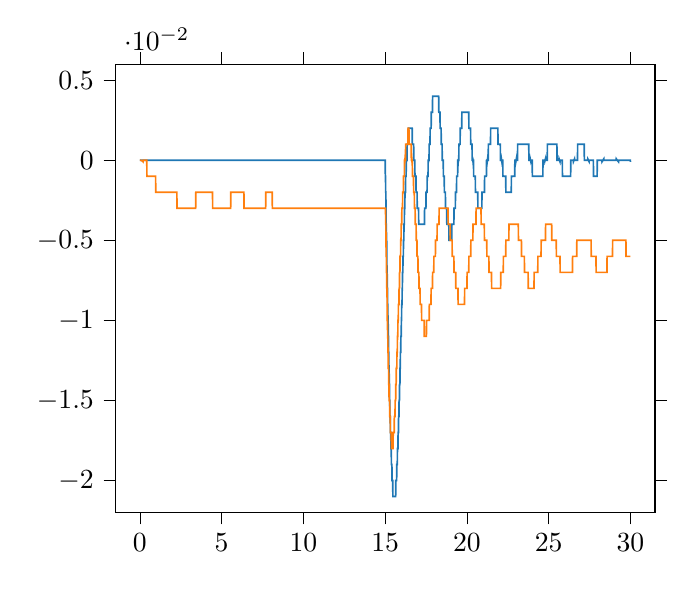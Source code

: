 % This file was created by tikzplotlib v0.9.1.
\begin{tikzpicture}

\definecolor{color0}{rgb}{0.122,0.467,0.706}
\definecolor{color1}{rgb}{1,0.498,0.055}

\begin{axis}[
tick align=outside,
tick pos=both,
x grid style={white!69.02!black},
xmin=-1.5, xmax=31.5,
xtick style={color=black},
y grid style={white!69.02!black},
ymin=-0.022, ymax=0.006,
ytick style={color=black}
]
\addplot [semithick, color0]
table {%
0 0
0.01 0
0.02 0
0.03 0
0.04 0
0.05 0
0.06 0
0.07 0
0.08 0
0.09 0
0.1 0
0.11 0
0.12 0
0.13 0
0.14 0
0.15 0
0.16 0
0.17 0
0.18 0
0.19 0
0.2 0
0.21 0
0.22 0
0.23 0
0.24 0
0.25 0
0.26 0
0.27 0
0.28 0
0.29 0
0.3 0
0.31 0
0.32 0
0.33 0
0.34 0
0.35 0
0.36 0
0.37 0
0.38 0
0.39 0
0.4 0
0.41 0
0.42 0
0.43 0
0.44 0
0.45 0
0.46 0
0.47 0
0.48 0
0.49 0
0.5 0
0.51 0
0.52 0
0.53 0
0.54 0
0.55 0
0.56 0
0.57 0
0.58 0
0.59 0
0.6 0
0.61 0
0.62 0
0.63 0
0.64 0
0.65 0
0.66 0
0.67 0
0.68 0
0.69 0
0.7 0
0.71 0
0.72 0
0.73 0
0.74 0
0.75 0
0.76 0
0.77 0
0.78 0
0.79 0
0.8 0
0.81 0
0.82 0
0.83 0
0.84 0
0.85 0
0.86 0
0.87 0
0.88 0
0.89 0
0.9 0
0.91 0
0.92 0
0.93 0
0.94 0
0.95 0
0.96 0
0.97 0
0.98 0
0.99 0
1 0
1.01 0
1.02 0
1.03 0
1.04 0
1.05 0
1.06 0
1.07 0
1.08 0
1.09 0
1.1 0
1.11 0
1.12 0
1.13 0
1.14 0
1.15 0
1.16 0
1.17 0
1.18 0
1.19 0
1.2 0
1.21 0
1.22 0
1.23 0
1.24 0
1.25 0
1.26 0
1.27 0
1.28 0
1.29 0
1.3 0
1.31 0
1.32 0
1.33 0
1.34 0
1.35 0
1.36 0
1.37 0
1.38 0
1.39 0
1.4 0
1.41 0
1.42 0
1.43 0
1.44 0
1.45 0
1.46 0
1.47 0
1.48 0
1.49 0
1.5 0
1.51 0
1.52 0
1.53 0
1.54 0
1.55 0
1.56 0
1.57 0
1.58 0
1.59 0
1.6 0
1.61 0
1.62 0
1.63 0
1.64 0
1.65 0
1.66 0
1.67 0
1.68 0
1.69 0
1.7 0
1.71 0
1.72 0
1.73 0
1.74 0
1.75 0
1.76 0
1.77 0
1.78 0
1.79 0
1.8 0
1.81 0
1.82 0
1.83 0
1.84 0
1.85 0
1.86 0
1.87 0
1.88 0
1.89 0
1.9 0
1.91 0
1.92 0
1.93 0
1.94 0
1.95 0
1.96 0
1.97 0
1.98 0
1.99 0
2 0
2.01 0
2.02 0
2.03 0
2.04 0
2.05 0
2.06 0
2.07 0
2.08 0
2.09 0
2.1 0
2.11 0
2.12 0
2.13 0
2.14 0
2.15 0
2.16 0
2.17 0
2.18 0
2.19 0
2.2 0
2.21 0
2.22 0
2.23 0
2.24 0
2.25 0
2.26 0
2.27 0
2.28 0
2.29 0
2.3 0
2.31 0
2.32 0
2.33 0
2.34 0
2.35 0
2.36 0
2.37 0
2.38 0
2.39 0
2.4 0
2.41 0
2.42 0
2.43 0
2.44 0
2.45 0
2.46 0
2.47 0
2.48 0
2.49 0
2.5 0
2.51 0
2.52 0
2.53 0
2.54 0
2.55 0
2.56 0
2.57 0
2.58 0
2.59 0
2.6 0
2.61 0
2.62 0
2.63 0
2.64 0
2.65 0
2.66 0
2.67 0
2.68 0
2.69 0
2.7 0
2.71 0
2.72 0
2.73 0
2.74 0
2.75 0
2.76 0
2.77 0
2.78 0
2.79 0
2.8 0
2.81 0
2.82 0
2.83 0
2.84 0
2.85 0
2.86 0
2.87 0
2.88 0
2.89 0
2.9 0
2.91 0
2.92 0
2.93 0
2.94 0
2.95 0
2.96 0
2.97 0
2.98 0
2.99 0
3.0 0
3.01 0
3.02 0
3.03 0
3.04 0
3.05 0
3.06 0
3.07 0
3.08 0
3.09 0
3.1 0
3.11 0
3.12 0
3.13 0
3.14 0
3.15 0
3.16 0
3.17 0
3.18 0
3.19 0
3.2 0
3.21 0
3.22 0
3.23 0
3.24 0
3.25 0
3.26 0
3.27 0
3.28 0
3.29 0
3.3 0
3.31 0
3.32 0
3.33 0
3.34 0
3.35 0
3.36 0
3.37 0
3.38 0
3.39 0
3.4 0
3.41 0
3.42 0
3.43 0
3.44 0
3.45 0
3.46 0
3.47 0
3.48 0
3.49 0
3.5 0
3.51 0
3.52 0
3.53 0
3.54 0
3.55 0
3.56 0
3.57 0
3.58 0
3.59 0
3.6 0
3.61 0
3.62 0
3.63 0
3.64 0
3.65 0
3.66 0
3.67 0
3.68 0
3.69 0
3.7 0
3.71 0
3.72 0
3.73 0
3.74 0
3.75 0
3.76 0
3.77 0
3.78 0
3.79 0
3.8 0
3.81 0
3.82 0
3.83 0
3.84 0
3.85 0
3.86 0
3.87 0
3.88 0
3.89 0
3.9 0
3.91 0
3.92 0
3.93 0
3.94 0
3.95 0
3.96 0
3.97 0
3.98 0
3.99 0
4.0 0
4.01 0
4.02 0
4.03 0
4.04 0
4.05 0
4.06 0
4.07 0
4.08 0
4.09 0
4.1 0
4.11 0
4.12 0
4.13 0
4.14 0
4.15 0
4.16 0
4.17 0
4.18 0
4.19 0
4.2 0
4.21 0
4.22 0
4.23 0
4.24 0
4.25 0
4.26 0
4.27 0
4.28 0
4.29 0
4.3 0
4.31 0
4.32 0
4.33 0
4.34 0
4.35 0
4.36 0
4.37 0
4.38 0
4.39 0
4.4 0
4.41 0
4.42 0
4.43 0
4.44 0
4.45 0
4.46 0
4.47 0
4.48 0
4.49 0
4.5 0
4.51 0
4.52 0
4.53 0
4.54 0
4.55 0
4.56 0
4.57 0
4.58 0
4.59 0
4.6 0
4.61 0
4.62 0
4.63 0
4.64 0
4.65 0
4.66 0
4.67 0
4.68 0
4.69 0
4.7 0
4.71 0
4.72 0
4.73 0
4.74 0
4.75 0
4.76 0
4.77 0
4.78 0
4.79 0
4.8 0
4.81 0
4.82 0
4.83 0
4.84 0
4.85 0
4.86 0
4.87 0
4.88 0
4.89 0
4.9 0
4.91 0
4.92 0
4.93 0
4.94 0
4.95 0
4.96 0
4.97 0
4.98 0
4.99 0
5.0 0
5.01 0
5.02 0
5.03 0
5.04 0
5.05 0
5.06 0
5.07 0
5.08 0
5.09 0
5.1 0
5.11 0
5.12 0
5.13 0
5.14 0
5.15 0
5.16 0
5.17 0
5.18 0
5.19 0
5.2 0
5.21 0
5.22 0
5.23 0
5.24 0
5.25 0
5.26 0
5.27 0
5.28 0
5.29 0
5.3 0
5.31 0
5.32 0
5.33 0
5.34 0
5.35 0
5.36 0
5.37 0
5.38 0
5.39 0
5.4 0
5.41 0
5.42 0
5.43 0
5.44 0
5.45 0
5.46 0
5.47 0
5.48 0
5.49 0
5.5 0
5.51 0
5.52 0
5.53 0
5.54 0
5.55 0
5.56 0
5.57 0
5.58 0
5.59 0
5.6 0
5.61 0
5.62 0
5.63 0
5.64 0
5.65 0
5.66 0
5.67 0
5.68 0
5.69 0
5.7 0
5.71 0
5.72 0
5.73 0
5.74 0
5.75 0
5.76 0
5.77 0
5.78 0
5.79 0
5.8 0
5.81 0
5.82 0
5.83 0
5.84 0
5.85 0
5.86 0
5.87 0
5.88 0
5.89 0
5.9 0
5.91 0
5.92 0
5.93 0
5.94 0
5.95 0
5.96 0
5.97 0
5.98 0
5.99 0
6.0 0
6.01 0
6.02 0
6.03 0
6.04 0
6.05 0
6.06 0
6.07 0
6.08 0
6.09 0
6.1 0
6.11 0
6.12 0
6.13 0
6.14 0
6.15 0
6.16 0
6.17 0
6.18 0
6.19 0
6.2 0
6.21 0
6.22 0
6.23 0
6.24 0
6.25 0
6.26 0
6.27 0
6.28 0
6.29 0
6.3 0
6.31 0
6.32 0
6.33 0
6.34 0
6.35 0
6.36 0
6.37 0
6.38 0
6.39 0
6.4 0
6.41 0
6.42 0
6.43 0
6.44 0
6.45 0
6.46 0
6.47 0
6.48 0
6.49 0
6.5 0
6.51 0
6.52 0
6.53 0
6.54 0
6.55 0
6.56 0
6.57 0
6.58 0
6.59 0
6.6 0
6.61 0
6.62 0
6.63 0
6.64 0
6.65 0
6.66 0
6.67 0
6.68 0
6.69 0
6.7 0
6.71 0
6.72 0
6.73 0
6.74 0
6.75 0
6.76 0
6.77 0
6.78 0
6.79 0
6.8 0
6.81 0
6.82 0
6.83 0
6.84 0
6.85 0
6.86 0
6.87 0
6.88 0
6.89 0
6.9 0
6.91 0
6.92 0
6.93 0
6.94 0
6.95 0
6.96 0
6.97 0
6.98 0
6.99 0
7.0 0
7.01 0
7.02 0
7.03 0
7.04 0
7.05 0
7.06 0
7.07 0
7.08 0
7.09 0
7.1 0
7.11 0
7.12 0
7.13 0
7.14 0
7.15 0
7.16 0
7.17 0
7.18 0
7.19 0
7.2 0
7.21 0
7.22 0
7.23 0
7.24 0
7.25 0
7.26 0
7.27 0
7.28 0
7.29 0
7.3 0
7.31 0
7.32 0
7.33 0
7.34 0
7.35 0
7.36 0
7.37 0
7.38 0
7.39 0
7.4 0
7.41 0
7.42 0
7.43 0
7.44 0
7.45 0
7.46 0
7.47 0
7.48 0
7.49 0
7.5 0
7.51 0
7.52 0
7.53 0
7.54 0
7.55 0
7.56 0
7.57 0
7.58 0
7.59 0
7.6 0
7.61 0
7.62 0
7.63 0
7.64 0
7.65 0
7.66 0
7.67 0
7.68 0
7.69 0
7.7 0
7.71 0
7.72 0
7.73 0
7.74 0
7.75 0
7.76 0
7.77 0
7.78 0
7.79 0
7.8 0
7.81 0
7.82 0
7.83 0
7.84 0
7.85 0
7.86 0
7.87 0
7.88 0
7.89 0
7.9 0
7.91 0
7.92 0
7.93 0
7.94 0
7.95 0
7.96 0
7.97 0
7.98 0
7.99 0
8.0 0
8.01 0
8.02 0
8.03 0
8.04 0
8.05 0
8.06 0
8.07 0
8.08 0
8.09 0
8.1 0
8.11 0
8.12 0
8.13 0
8.14 0
8.15 0
8.16 0
8.17 0
8.18 0
8.19 0
8.2 0
8.21 0
8.22 0
8.23 0
8.24 0
8.25 0
8.26 0
8.27 0
8.28 0
8.29 0
8.3 0
8.31 0
8.32 0
8.33 0
8.34 0
8.35 0
8.36 0
8.37 0
8.38 0
8.39 0
8.4 0
8.41 0
8.42 0
8.43 0
8.44 0
8.45 0
8.46 0
8.47 0
8.48 0
8.49 0
8.5 0
8.51 0
8.52 0
8.53 0
8.54 0
8.55 0
8.56 0
8.57 0
8.58 0
8.59 0
8.6 0
8.61 0
8.62 0
8.63 0
8.64 0
8.65 0
8.66 0
8.67 0
8.68 0
8.69 0
8.7 0
8.71 0
8.72 0
8.73 0
8.74 0
8.75 0
8.76 0
8.77 0
8.78 0
8.79 0
8.8 0
8.81 0
8.82 0
8.83 0
8.84 0
8.85 0
8.86 0
8.87 0
8.88 0
8.89 0
8.9 0
8.91 0
8.92 0
8.93 0
8.94 0
8.95 0
8.96 0
8.97 0
8.98 0
8.99 0
9.0 0
9.01 0
9.02 0
9.03 0
9.04 0
9.05 0
9.06 0
9.07 0
9.08 0
9.09 0
9.1 0
9.11 0
9.12 0
9.13 0
9.14 0
9.15 0
9.16 0
9.17 0
9.18 0
9.19 0
9.2 0
9.21 0
9.22 0
9.23 0
9.24 0
9.25 0
9.26 0
9.27 0
9.28 0
9.29 0
9.3 0
9.31 0
9.32 0
9.33 0
9.34 0
9.35 0
9.36 0
9.37 0
9.38 0
9.39 0
9.4 0
9.41 0
9.42 0
9.43 0
9.44 0
9.45 0
9.46 0
9.47 0
9.48 0
9.49 0
9.5 0
9.51 0
9.52 0
9.53 0
9.54 0
9.55 0
9.56 0
9.57 0
9.58 0
9.59 0
9.6 0
9.61 0
9.62 0
9.63 0
9.64 0
9.65 0
9.66 0
9.67 0
9.68 0
9.69 0
9.7 0
9.71 0
9.72 0
9.73 0
9.74 0
9.75 0
9.76 0
9.77 0
9.78 0
9.79 0
9.8 0
9.81 0
9.82 0
9.83 0
9.84 0
9.85 0
9.86 0
9.87 0
9.88 0
9.89 0
9.9 0
9.91 0
9.92 0
9.93 0
9.94 0
9.95 0
9.96 0
9.97 0
9.98 0
9.99 0
10.0 0
10.01 0
10.02 0
10.03 0
10.04 0
10.05 0
10.06 0
10.07 0
10.08 0
10.09 0
10.1 0
10.11 0
10.12 0
10.13 0
10.14 0
10.15 0
10.16 0
10.17 0
10.18 0
10.19 0
10.2 0
10.21 0
10.22 0
10.23 0
10.24 0
10.25 0
10.26 0
10.27 0
10.28 0
10.29 0
10.3 0
10.31 0
10.32 0
10.33 0
10.34 0
10.35 0
10.36 0
10.37 0
10.38 0
10.39 0
10.4 0
10.41 0
10.42 0
10.43 0
10.44 0
10.45 0
10.46 0
10.47 0
10.48 0
10.49 0
10.5 0
10.51 0
10.52 0
10.53 0
10.54 0
10.55 0
10.56 0
10.57 0
10.58 0
10.59 0
10.6 0
10.61 0
10.62 0
10.63 0
10.64 0
10.65 0
10.66 0
10.67 0
10.68 0
10.69 0
10.7 0
10.71 0
10.72 0
10.73 0
10.74 0
10.75 0
10.76 0
10.77 0
10.78 0
10.79 0
10.8 0
10.81 0
10.82 0
10.83 0
10.84 0
10.85 0
10.86 0
10.87 0
10.88 0
10.89 0
10.9 0
10.91 0
10.92 0
10.93 0
10.94 0
10.95 0
10.96 0
10.97 0
10.98 0
10.99 0
11.0 0
11.01 0
11.02 0
11.03 0
11.04 0
11.05 0
11.06 0
11.07 0
11.08 0
11.09 0
11.1 0
11.11 0
11.12 0
11.13 0
11.14 0
11.15 0
11.16 0
11.17 0
11.18 0
11.19 0
11.2 0
11.21 0
11.22 0
11.23 0
11.24 0
11.25 0
11.26 0
11.27 0
11.28 0
11.29 0
11.3 0
11.31 0
11.32 0
11.33 0
11.34 0
11.35 0
11.36 0
11.37 0
11.38 0
11.39 0
11.4 0
11.41 0
11.42 0
11.43 0
11.44 0
11.45 0
11.46 0
11.47 0
11.48 0
11.49 0
11.5 0
11.51 0
11.52 0
11.53 0
11.54 0
11.55 0
11.56 0
11.57 0
11.58 0
11.59 0
11.6 0
11.61 0
11.62 0
11.63 0
11.64 0
11.65 0
11.66 0
11.67 0
11.68 0
11.69 0
11.7 0
11.71 0
11.72 0
11.73 0
11.74 0
11.75 0
11.76 0
11.77 0
11.78 0
11.79 0
11.8 0
11.81 0
11.82 0
11.83 0
11.84 0
11.85 0
11.86 0
11.87 0
11.88 0
11.89 0
11.9 0
11.91 0
11.92 0
11.93 0
11.94 0
11.95 0
11.96 0
11.97 0
11.98 0
11.99 0
12.0 0
12.01 0
12.02 0
12.03 0
12.04 0
12.05 0
12.06 0
12.07 0
12.08 0
12.09 0
12.1 0
12.11 0
12.12 0
12.13 0
12.14 0
12.15 0
12.16 0
12.17 0
12.18 0
12.19 0
12.2 0
12.21 0
12.22 0
12.23 0
12.24 0
12.25 0
12.26 0
12.27 0
12.28 0
12.29 0
12.3 0
12.31 0
12.32 0
12.33 0
12.34 0
12.35 0
12.36 0
12.37 0
12.38 0
12.39 0
12.4 0
12.41 0
12.42 0
12.43 0
12.44 0
12.45 0
12.46 0
12.47 0
12.48 0
12.49 0
12.5 0
12.51 0
12.52 0
12.53 0
12.54 0
12.55 0
12.56 0
12.57 0
12.58 0
12.59 0
12.6 0
12.61 0
12.62 0
12.63 0
12.64 0
12.65 0
12.66 0
12.67 0
12.68 0
12.69 0
12.7 0
12.71 0
12.72 0
12.73 0
12.74 0
12.75 0
12.76 0
12.77 0
12.78 0
12.79 0
12.8 0
12.81 0
12.82 0
12.83 0
12.84 0
12.85 0
12.86 0
12.87 0
12.88 0
12.89 0
12.9 0
12.91 0
12.92 0
12.93 0
12.94 0
12.95 0
12.96 0
12.97 0
12.98 0
12.99 0
13.0 0
13.01 0
13.02 0
13.03 0
13.04 0
13.05 0
13.06 0
13.07 0
13.08 0
13.09 0
13.1 0
13.11 0
13.12 0
13.13 0
13.14 0
13.15 0
13.16 0
13.17 0
13.18 0
13.19 0
13.2 0
13.21 0
13.22 0
13.23 0
13.24 0
13.25 0
13.26 0
13.27 0
13.28 0
13.29 0
13.3 0
13.31 0
13.32 0
13.33 0
13.34 0
13.35 0
13.36 0
13.37 0
13.38 0
13.39 0
13.4 0
13.41 0
13.42 0
13.43 0
13.44 0
13.45 0
13.46 0
13.47 0
13.48 0
13.49 0
13.5 0
13.51 0
13.52 0
13.53 0
13.54 0
13.55 0
13.56 0
13.57 0
13.58 0
13.59 0
13.6 0
13.61 0
13.62 0
13.63 0
13.64 0
13.65 0
13.66 0
13.67 0
13.68 0
13.69 0
13.7 0
13.71 0
13.72 0
13.73 0
13.74 0
13.75 0
13.76 0
13.77 0
13.78 0
13.79 0
13.8 0
13.81 0
13.82 0
13.83 0
13.84 0
13.85 0
13.86 0
13.87 0
13.88 0
13.89 0
13.9 0
13.91 0
13.92 0
13.93 0
13.94 0
13.95 0
13.96 0
13.97 0
13.98 0
13.99 0
14.0 0
14.01 0
14.02 0
14.03 0
14.04 0
14.05 0
14.06 0
14.07 0
14.08 0
14.09 0
14.1 0
14.11 0
14.12 0
14.13 0
14.14 0
14.15 0
14.16 0
14.17 0
14.18 0
14.19 0
14.2 0
14.21 0
14.22 0
14.23 0
14.24 0
14.25 0
14.26 0
14.27 0
14.28 0
14.29 0
14.3 0
14.31 0
14.32 0
14.33 0
14.34 0
14.35 0
14.36 0
14.37 0
14.38 0
14.39 0
14.4 0
14.41 0
14.42 0
14.43 0
14.44 0
14.45 0
14.46 0
14.47 0
14.48 0
14.49 0
14.5 0
14.51 0
14.52 0
14.53 0
14.54 0
14.55 0
14.56 0
14.57 0
14.58 0
14.59 0
14.6 0
14.61 0
14.62 0
14.63 0
14.64 0
14.65 0
14.66 0
14.67 0
14.68 0
14.69 0
14.7 0
14.71 0
14.72 0
14.73 0
14.74 0
14.75 0
14.76 0
14.77 0
14.78 0
14.79 0
14.8 0
14.81 0
14.82 0
14.83 0
14.84 0
14.85 0
14.86 0
14.87 0
14.88 0
14.89 0
14.9 0
14.91 0
14.92 0
14.93 0
14.94 0
14.95 0
14.96 0
14.97 0
14.98 0
14.99 0
15.0 -3.937e-09
15.01 -0.001
15.02 -0.001
15.03 -0.002
15.04 -0.002
15.05 -0.003
15.06 -0.004
15.07 -0.004
15.08 -0.005
15.09 -0.005
15.1 -0.006
15.11 -0.007
15.12 -0.007
15.13 -0.008
15.14 -0.008
15.15 -0.009
15.16 -0.009
15.17 -0.01
15.18 -0.01
15.19 -0.011
15.2 -0.011
15.21 -0.012
15.22 -0.012
15.23 -0.013
15.24 -0.013
15.25 -0.014
15.26 -0.014
15.27 -0.015
15.28 -0.015
15.29 -0.016
15.3 -0.016
15.31 -0.016
15.32 -0.017
15.33 -0.017
15.34 -0.017
15.35 -0.018
15.36 -0.018
15.37 -0.018
15.38 -0.019
15.39 -0.019
15.4 -0.019
15.41 -0.019
15.42 -0.02
15.43 -0.02
15.44 -0.02
15.45 -0.02
15.46 -0.02
15.47 -0.021
15.48 -0.021
15.49 -0.021
15.5 -0.021
15.51 -0.021
15.52 -0.021
15.53 -0.021
15.54 -0.021
15.55 -0.021
15.56 -0.021
15.57 -0.021
15.58 -0.021
15.59 -0.021
15.6 -0.021
15.61 -0.021
15.62 -0.021
15.63 -0.021
15.64 -0.021
15.65 -0.02
15.66 -0.02
15.67 -0.02
15.68 -0.02
15.69 -0.02
15.7 -0.02
15.71 -0.019
15.72 -0.019
15.73 -0.019
15.74 -0.019
15.75 -0.018
15.76 -0.018
15.77 -0.018
15.78 -0.018
15.79 -0.017
15.8 -0.017
15.81 -0.017
15.82 -0.016
15.83 -0.016
15.84 -0.016
15.85 -0.015
15.86 -0.015
15.87 -0.015
15.88 -0.014
15.89 -0.014
15.9 -0.014
15.91 -0.013
15.92 -0.013
15.93 -0.012
15.94 -0.012
15.95 -0.012
15.96 -0.011
15.97 -0.011
15.98 -0.011
15.99 -0.01
16.0 -0.01
16.01 -0.009
16.02 -0.009
16.03 -0.009
16.04 -0.008
16.05 -0.008
16.06 -0.007
16.07 -0.007
16.08 -0.007
16.09 -0.006
16.1 -0.006
16.11 -0.006
16.12 -0.005
16.13 -0.005
16.14 -0.005
16.15 -0.004
16.16 -0.004
16.17 -0.004
16.18 -0.003
16.19 -0.003
16.2 -0.003
16.21 -0.002
16.22 -0.002
16.23 -0.002
16.24 -0.002
16.25 -0.001
16.26 -0.001
16.27 -0.001
16.28 -0.001
16.29 -0.0
16.3 -0.0
16.31 -3.81e-05
16.32 0.0
16.33 0.0
16.34 0.001
16.35 0.001
16.36 0.001
16.37 0.001
16.38 0.001
16.39 0.001
16.4 0.001
16.41 0.001
16.42 0.002
16.43 0.002
16.44 0.002
16.45 0.002
16.46 0.002
16.47 0.002
16.48 0.002
16.49 0.002
16.5 0.002
16.51 0.002
16.52 0.002
16.53 0.002
16.54 0.002
16.55 0.002
16.56 0.002
16.57 0.002
16.58 0.002
16.59 0.002
16.6 0.002
16.61 0.002
16.62 0.002
16.63 0.002
16.64 0.002
16.65 0.002
16.66 0.001
16.67 0.001
16.68 0.001
16.69 0.001
16.7 0.001
16.71 0.001
16.72 0.001
16.73 0.001
16.74 0.001
16.75 0.0
16.76 0.0
16.77 0.0
16.78 1.33e-05
16.79 -0.0
16.8 -0.0
16.81 -0.0
16.82 -0.001
16.83 -0.001
16.84 -0.001
16.85 -0.001
16.86 -0.001
16.87 -0.001
16.88 -0.001
16.89 -0.002
16.9 -0.002
16.91 -0.002
16.92 -0.002
16.93 -0.002
16.94 -0.002
16.95 -0.002
16.96 -0.003
16.97 -0.003
16.98 -0.003
16.99 -0.003
17.0 -0.003
17.01 -0.003
17.02 -0.003
17.03 -0.003
17.04 -0.003
17.05 -0.004
17.06 -0.004
17.07 -0.004
17.08 -0.004
17.09 -0.004
17.1 -0.004
17.11 -0.004
17.12 -0.004
17.13 -0.004
17.14 -0.004
17.15 -0.004
17.16 -0.004
17.17 -0.004
17.18 -0.004
17.19 -0.004
17.2 -0.004
17.21 -0.004
17.22 -0.004
17.23 -0.004
17.24 -0.004
17.25 -0.004
17.26 -0.004
17.27 -0.004
17.28 -0.004
17.29 -0.004
17.3 -0.004
17.31 -0.004
17.32 -0.004
17.33 -0.004
17.34 -0.004
17.35 -0.004
17.36 -0.004
17.37 -0.004
17.38 -0.004
17.39 -0.004
17.4 -0.004
17.41 -0.003
17.42 -0.003
17.43 -0.003
17.44 -0.003
17.45 -0.003
17.46 -0.003
17.47 -0.003
17.48 -0.003
17.49 -0.003
17.5 -0.002
17.51 -0.002
17.52 -0.002
17.53 -0.002
17.54 -0.002
17.55 -0.002
17.56 -0.002
17.57 -0.001
17.58 -0.001
17.59 -0.001
17.6 -0.001
17.61 -0.001
17.62 -0.001
17.63 -0.0
17.64 -0.0
17.65 -5.271e-05
17.66 0.0
17.67 0.0
17.68 0.0
17.69 0.001
17.7 0.001
17.71 0.001
17.72 0.001
17.73 0.001
17.74 0.001
17.75 0.002
17.76 0.002
17.77 0.002
17.78 0.002
17.79 0.002
17.8 0.002
17.81 0.002
17.82 0.003
17.83 0.003
17.84 0.003
17.85 0.003
17.86 0.003
17.87 0.003
17.88 0.003
17.89 0.003
17.9 0.004
17.91 0.004
17.92 0.004
17.93 0.004
17.94 0.004
17.95 0.004
17.96 0.004
17.97 0.004
17.98 0.004
17.99 0.004
18 0.004
18.01 0.004
18.02 0.004
18.03 0.004
18.04 0.004
18.05 0.004
18.06 0.004
18.07 0.004
18.08 0.004
18.09 0.004
18.1 0.004
18.11 0.004
18.12 0.004
18.13 0.004
18.14 0.004
18.15 0.004
18.16 0.004
18.17 0.004
18.18 0.004
18.19 0.004
18.2 0.004
18.21 0.004
18.22 0.004
18.23 0.004
18.24 0.004
18.25 0.004
18.26 0.004
18.27 0.004
18.28 0.003
18.29 0.003
18.3 0.003
18.31 0.003
18.32 0.003
18.33 0.003
18.34 0.003
18.35 0.003
18.36 0.002
18.37 0.002
18.38 0.002
18.39 0.002
18.4 0.002
18.41 0.002
18.42 0.002
18.43 0.001
18.44 0.001
18.45 0.001
18.46 0.001
18.47 0.001
18.48 0.001
18.49 0.0
18.5 0.0
18.51 0.0
18.52 6.408e-06
18.53 -0.0
18.54 -0.0
18.55 -0.0
18.56 -0.001
18.57 -0.001
18.58 -0.001
18.59 -0.001
18.6 -0.001
18.61 -0.001
18.62 -0.002
18.63 -0.002
18.64 -0.002
18.65 -0.002
18.66 -0.002
18.67 -0.002
18.68 -0.002
18.69 -0.003
18.7 -0.003
18.71 -0.003
18.72 -0.003
18.73 -0.003
18.74 -0.003
18.75 -0.003
18.76 -0.003
18.77 -0.004
18.78 -0.004
18.79 -0.004
18.8 -0.004
18.81 -0.004
18.82 -0.004
18.83 -0.004
18.84 -0.004
18.85 -0.004
18.86 -0.004
18.87 -0.004
18.88 -0.004
18.89 -0.004
18.9 -0.005
18.91 -0.005
18.92 -0.005
18.93 -0.005
18.94 -0.005
18.95 -0.005
18.96 -0.005
18.97 -0.005
18.98 -0.005
18.99 -0.005
19.0 -0.005
19.01 -0.005
19.02 -0.005
19.03 -0.005
19.04 -0.005
19.05 -0.005
19.06 -0.005
19.07 -0.005
19.08 -0.004
19.09 -0.004
19.1 -0.004
19.11 -0.004
19.12 -0.004
19.13 -0.004
19.14 -0.004
19.15 -0.004
19.16 -0.004
19.17 -0.004
19.18 -0.004
19.19 -0.004
19.2 -0.004
19.21 -0.003
19.22 -0.003
19.23 -0.003
19.24 -0.003
19.25 -0.003
19.26 -0.003
19.27 -0.003
19.28 -0.003
19.29 -0.003
19.3 -0.002
19.31 -0.002
19.32 -0.002
19.33 -0.002
19.34 -0.002
19.35 -0.002
19.36 -0.002
19.37 -0.001
19.38 -0.001
19.39 -0.001
19.4 -0.001
19.41 -0.001
19.42 -0.001
19.43 -0.001
19.44 -0.0
19.45 -0.0
19.46 -0.0
19.47 -5.002e-05
19.48 8.966e-05
19.49 0.0
19.5 0.0
19.51 0.001
19.52 0.001
19.53 0.001
19.54 0.001
19.55 0.001
19.56 0.001
19.57 0.001
19.58 0.001
19.59 0.002
19.6 0.002
19.61 0.002
19.62 0.002
19.63 0.002
19.64 0.002
19.65 0.002
19.66 0.002
19.67 0.002
19.68 0.002
19.69 0.003
19.7 0.003
19.71 0.003
19.72 0.003
19.73 0.003
19.74 0.003
19.75 0.003
19.76 0.003
19.77 0.003
19.78 0.003
19.79 0.003
19.8 0.003
19.81 0.003
19.82 0.003
19.83 0.003
19.84 0.003
19.85 0.003
19.86 0.003
19.87 0.003
19.88 0.003
19.89 0.003
19.9 0.003
19.91 0.003
19.92 0.003
19.93 0.003
19.94 0.003
19.95 0.003
19.96 0.003
19.97 0.003
19.98 0.003
19.99 0.003
20.0 0.003
20.01 0.003
20.02 0.003
20.03 0.003
20.04 0.003
20.05 0.003
20.06 0.003
20.07 0.003
20.08 0.003
20.09 0.003
20.1 0.003
20.11 0.003
20.12 0.002
20.13 0.002
20.14 0.002
20.15 0.002
20.16 0.002
20.17 0.002
20.18 0.002
20.19 0.002
20.2 0.002
20.21 0.002
20.22 0.002
20.23 0.001
20.24 0.001
20.25 0.001
20.26 0.001
20.27 0.001
20.28 0.001
20.29 0.001
20.3 0.001
20.31 0.001
20.32 0.0
20.33 0.0
20.34 0.0
20.35 0.0
20.36 2.286e-05
20.37 -8.679e-05
20.38 -0.0
20.39 -0.0
20.4 -0.0
20.41 -0.001
20.42 -0.001
20.43 -0.001
20.44 -0.001
20.45 -0.001
20.46 -0.001
20.47 -0.001
20.48 -0.001
20.49 -0.001
20.5 -0.001
20.51 -0.001
20.52 -0.002
20.53 -0.002
20.54 -0.002
20.55 -0.002
20.56 -0.002
20.57 -0.002
20.58 -0.002
20.59 -0.002
20.6 -0.002
20.61 -0.002
20.62 -0.002
20.63 -0.002
20.64 -0.002
20.65 -0.002
20.66 -0.002
20.67 -0.003
20.68 -0.003
20.69 -0.003
20.7 -0.003
20.71 -0.003
20.72 -0.003
20.73 -0.003
20.74 -0.003
20.75 -0.003
20.76 -0.003
20.77 -0.003
20.78 -0.003
20.79 -0.003
20.8 -0.003
20.81 -0.003
20.82 -0.003
20.83 -0.003
20.84 -0.003
20.85 -0.003
20.86 -0.003
20.87 -0.003
20.88 -0.003
20.89 -0.003
20.9 -0.003
20.91 -0.003
20.92 -0.002
20.93 -0.002
20.94 -0.002
20.95 -0.002
20.96 -0.002
20.97 -0.002
20.98 -0.002
20.99 -0.002
21.0 -0.002
21.01 -0.002
21.02 -0.002
21.03 -0.002
21.04 -0.002
21.05 -0.002
21.06 -0.002
21.07 -0.002
21.08 -0.001
21.09 -0.001
21.1 -0.001
21.11 -0.001
21.12 -0.001
21.13 -0.001
21.14 -0.001
21.15 -0.001
21.16 -0.001
21.17 -0.001
21.18 -0.001
21.19 -0.001
21.2 -0.0
21.21 -0.0
21.22 -0.0
21.23 -0.0
21.24 -9.258e-05
21.25 -5.427e-06
21.26 8.124e-05
21.27 0.0
21.28 0.0
21.29 0.0
21.3 0.0
21.31 0.001
21.32 0.001
21.33 0.001
21.34 0.001
21.35 0.001
21.36 0.001
21.37 0.001
21.38 0.001
21.39 0.001
21.4 0.001
21.41 0.001
21.42 0.001
21.43 0.001
21.44 0.001
21.45 0.002
21.46 0.002
21.47 0.002
21.48 0.002
21.49 0.002
21.5 0.002
21.51 0.002
21.52 0.002
21.53 0.002
21.54 0.002
21.55 0.002
21.56 0.002
21.57 0.002
21.58 0.002
21.59 0.002
21.6 0.002
21.61 0.002
21.62 0.002
21.63 0.002
21.64 0.002
21.65 0.002
21.66 0.002
21.67 0.002
21.68 0.002
21.69 0.002
21.7 0.002
21.71 0.002
21.72 0.002
21.73 0.002
21.74 0.002
21.75 0.002
21.76 0.002
21.77 0.002
21.78 0.002
21.79 0.002
21.8 0.002
21.81 0.002
21.82 0.002
21.83 0.002
21.84 0.002
21.85 0.002
21.86 0.002
21.87 0.002
21.88 0.002
21.89 0.002
21.9 0.001
21.91 0.001
21.92 0.001
21.93 0.001
21.94 0.001
21.95 0.001
21.96 0.001
21.97 0.001
21.98 0.001
21.99 0.001
22.0 0.001
22.01 0.001
22.02 0.001
22.03 0.001
22.04 0.001
22.05 0.0
22.06 0.0
22.07 0.0
22.08 0.0
22.09 0.0
22.1 0.0
22.11 7.06e-05
22.12 -1.045e-07
22.13 -7.052e-05
22.14 -0.0
22.15 -0.0
22.16 -0.0
22.17 -0.0
22.18 -0.0
22.19 -0.0
22.2 -0.001
22.21 -0.001
22.22 -0.001
22.23 -0.001
22.24 -0.001
22.25 -0.001
22.26 -0.001
22.27 -0.001
22.28 -0.001
22.29 -0.001
22.3 -0.001
22.31 -0.001
22.32 -0.001
22.33 -0.001
22.34 -0.001
22.35 -0.001
22.36 -0.001
22.37 -0.001
22.38 -0.002
22.39 -0.002
22.4 -0.002
22.41 -0.002
22.42 -0.002
22.43 -0.002
22.44 -0.002
22.45 -0.002
22.46 -0.002
22.47 -0.002
22.48 -0.002
22.49 -0.002
22.5 -0.002
22.51 -0.002
22.52 -0.002
22.53 -0.002
22.54 -0.002
22.55 -0.002
22.56 -0.002
22.57 -0.002
22.58 -0.002
22.59 -0.002
22.6 -0.002
22.61 -0.002
22.62 -0.002
22.63 -0.002
22.64 -0.002
22.65 -0.002
22.66 -0.002
22.67 -0.002
22.68 -0.002
22.69 -0.002
22.7 -0.002
22.71 -0.002
22.72 -0.001
22.73 -0.001
22.74 -0.001
22.75 -0.001
22.76 -0.001
22.77 -0.001
22.78 -0.001
22.79 -0.001
22.8 -0.001
22.81 -0.001
22.82 -0.001
22.83 -0.001
22.84 -0.001
22.85 -0.001
22.86 -0.001
22.87 -0.001
22.88 -0.001
22.89 -0.001
22.9 -0.001
22.91 -0.001
22.92 -0.001
22.93 -0.0
22.94 -0.0
22.95 -0.0
22.96 -0.0
22.97 -0.0
22.98 -0.0
22.99 -9.061e-05
23.0 -3.206e-05
23.01 2.628e-05
23.02 8.431e-05
23.03 0.0
23.04 0.0
23.05 0.0
23.06 0.0
23.07 0.0
23.08 0.0
23.09 0.0
23.1 0.001
23.11 0.001
23.12 0.001
23.13 0.001
23.14 0.001
23.15 0.001
23.16 0.001
23.17 0.001
23.18 0.001
23.19 0.001
23.2 0.001
23.21 0.001
23.22 0.001
23.23 0.001
23.24 0.001
23.25 0.001
23.26 0.001
23.27 0.001
23.28 0.001
23.29 0.001
23.3 0.001
23.31 0.001
23.32 0.001
23.33 0.001
23.34 0.001
23.35 0.001
23.36 0.001
23.37 0.001
23.38 0.001
23.39 0.001
23.4 0.001
23.41 0.001
23.42 0.001
23.43 0.001
23.44 0.001
23.45 0.001
23.46 0.001
23.47 0.001
23.48 0.001
23.49 0.001
23.5 0.001
23.51 0.001
23.52 0.001
23.53 0.001
23.54 0.001
23.55 0.001
23.56 0.001
23.57 0.001
23.58 0.001
23.59 0.001
23.6 0.001
23.61 0.001
23.62 0.001
23.63 0.001
23.64 0.001
23.65 0.001
23.66 0.001
23.67 0.001
23.68 0.001
23.69 0.001
23.7 0.001
23.71 0.001
23.72 0.001
23.73 0.001
23.74 0.001
23.75 0.001
23.76 0.001
23.77 0.001
23.78 0.001
23.79 0.0
23.8 0.0
23.81 0.0
23.82 0.0
23.83 0.0
23.84 0.0
23.85 0.0
23.86 0.0
23.87 9.129e-05
23.88 4.308e-05
23.89 -4.984e-06
23.9 -5.283e-05
23.91 -0.0
23.92 -0.0
23.93 -0.0
23.94 -0.0
23.95 -0.0
23.96 -0.0
23.97 -0.0
23.98 -0.0
23.99 -0.0
24.0 -0.001
24.01 -0.001
24.02 -0.001
24.03 -0.001
24.04 -0.001
24.05 -0.001
24.06 -0.001
24.07 -0.001
24.08 -0.001
24.09 -0.001
24.1 -0.001
24.11 -0.001
24.12 -0.001
24.13 -0.001
24.14 -0.001
24.15 -0.001
24.16 -0.001
24.17 -0.001
24.18 -0.001
24.19 -0.001
24.2 -0.001
24.21 -0.001
24.22 -0.001
24.23 -0.001
24.24 -0.001
24.25 -0.001
24.26 -0.001
24.27 -0.001
24.28 -0.001
24.29 -0.001
24.3 -0.001
24.31 -0.001
24.32 -0.001
24.33 -0.001
24.34 -0.001
24.35 -0.001
24.36 -0.001
24.37 -0.001
24.38 -0.001
24.39 -0.001
24.4 -0.001
24.41 -0.001
24.42 -0.001
24.43 -0.001
24.44 -0.001
24.45 -0.001
24.46 -0.001
24.47 -0.001
24.48 -0.001
24.49 -0.001
24.5 -0.001
24.51 -0.001
24.52 -0.001
24.53 -0.001
24.54 -0.001
24.55 -0.001
24.56 -0.001
24.57 -0.001
24.58 -0.001
24.59 -0.001
24.6 -0.001
24.61 -0.001
24.62 -0.001
24.63 -0.001
24.64 -0.001
24.65 -0.0
24.66 -0.0
24.67 -0.0
24.68 -0.0
24.69 -0.0
24.7 -0.0
24.71 -0.0
24.72 -0.0
24.73 -0.0
24.74 -0.0
24.75 -0.0
24.76 -6.581e-05
24.77 -2.635e-05
24.78 1.297e-05
24.79 5.208e-05
24.8 9.094e-05
24.81 0.0
24.82 0.0
24.83 0.0
24.84 0.0
24.85 0.0
24.86 0.0
24.87 0.0
24.88 0.0
24.89 0.0
24.9 0.0
24.91 0.0
24.92 0.001
24.93 0.001
24.94 0.001
24.95 0.001
24.96 0.001
24.97 0.001
24.98 0.001
24.99 0.001
25.0 0.001
25.01 0.001
25.02 0.001
25.03 0.001
25.04 0.001
25.05 0.001
25.06 0.001
25.07 0.001
25.08 0.001
25.09 0.001
25.1 0.001
25.11 0.001
25.12 0.001
25.13 0.001
25.14 0.001
25.15 0.001
25.16 0.001
25.17 0.001
25.18 0.001
25.19 0.001
25.2 0.001
25.21 0.001
25.22 0.001
25.23 0.001
25.24 0.001
25.25 0.001
25.26 0.001
25.27 0.001
25.28 0.001
25.29 0.001
25.3 0.001
25.31 0.001
25.32 0.001
25.33 0.001
25.34 0.001
25.35 0.001
25.36 0.001
25.37 0.001
25.38 0.001
25.39 0.001
25.4 0.001
25.41 0.001
25.42 0.001
25.43 0.001
25.44 0.001
25.45 0.001
25.46 0.001
25.47 0.001
25.48 0.001
25.49 0.001
25.5 0.001
25.51 0.0
25.52 0.0
25.53 0.0
25.54 0.0
25.55 0.0
25.56 0.0
25.57 0.0
25.58 0.0
25.59 0.0
25.6 0.0
25.61 0.0
25.62 0.0
25.63 9.901e-05
25.64 6.672e-05
25.65 3.45e-05
25.66 2.379e-06
25.67 -2.96e-05
25.68 -6.139e-05
25.69 -9.296e-05
25.7 -0.0
25.71 -0.0
25.72 -0.0
25.73 -0.0
25.74 -0.0
25.75 -0.0
25.76 -0.0
25.77 -0.0
25.78 -0.0
25.79 -0.0
25.8 -0.0
25.81 -0.0
25.82 -0.0
25.83 -0.0
25.84 -0.001
25.85 -0.001
25.86 -0.001
25.87 -0.001
25.88 -0.001
25.89 -0.001
25.9 -0.001
25.91 -0.001
25.92 -0.001
25.93 -0.001
25.94 -0.001
25.95 -0.001
25.96 -0.001
25.97 -0.001
25.98 -0.001
25.99 -0.001
26.0 -0.001
26.01 -0.001
26.02 -0.001
26.03 -0.001
26.04 -0.001
26.05 -0.001
26.06 -0.001
26.07 -0.001
26.08 -0.001
26.09 -0.001
26.1 -0.001
26.11 -0.001
26.12 -0.001
26.13 -0.001
26.14 -0.001
26.15 -0.001
26.16 -0.001
26.17 -0.001
26.18 -0.001
26.19 -0.001
26.2 -0.001
26.21 -0.001
26.22 -0.001
26.23 -0.001
26.24 -0.001
26.25 -0.001
26.26 -0.001
26.27 -0.001
26.28 -0.001
26.29 -0.001
26.3 -0.001
26.31 -0.001
26.32 -0.001
26.33 -0.001
26.34 -0.001
26.35 -0.0
26.36 -0.0
26.37 -0.0
26.38 -0.0
26.39 -0.0
26.4 -0.0
26.41 -0.0
26.42 -0.0
26.43 -0.0
26.44 -0.0
26.45 -0.0
26.46 -0.0
26.47 -0.0
26.48 -0.0
26.49 -0.0
26.5 -0.0
26.51 -9.329e-05
26.52 -6.692e-05
26.53 -4.058e-05
26.54 -1.431e-05
26.55 1.185e-05
26.56 3.788e-05
26.57 6.374e-05
26.58 8.941e-05
26.59 0.0
26.6 0.0
26.61 0.0
26.62 0.0
26.63 0.0
26.64 0.0
26.65 0.0
26.66 0.0
26.67 0.0
26.68 0.0
26.69 0.0
26.7 0.0
26.71 0.0
26.72 0.0
26.73 0.0
26.74 0.0
26.75 0.0
26.76 0.0
26.77 0.001
26.78 0.001
26.79 0.001
26.8 0.001
26.81 0.001
26.82 0.001
26.83 0.001
26.84 0.001
26.85 0.001
26.86 0.001
26.87 0.001
26.88 0.001
26.89 0.001
26.9 0.001
26.91 0.001
26.92 0.001
26.93 0.001
26.94 0.001
26.95 0.001
26.96 0.001
26.97 0.001
26.98 0.001
26.99 0.001
27.0 0.001
27.01 0.001
27.02 0.001
27.03 0.001
27.04 0.001
27.05 0.001
27.06 0.001
27.07 0.001
27.08 0.001
27.09 0.001
27.1 0.001
27.11 0.001
27.12 0.001
27.13 0.001
27.14 0.001
27.15 0.001
27.16 0.001
27.17 0.001
27.18 0.0
27.19 0.0
27.2 0.0
27.21 0.0
27.22 0.0
27.23 0.0
27.24 0.0
27.25 0.0
27.26 0.0
27.27 0.0
27.28 0.0
27.29 0.0
27.3 0.0
27.31 0.0
27.32 0.0
27.33 0.0
27.34 0.0
27.35 0.0
27.36 0.0
27.37 0.0
27.38 0.0
27.39 8.461e-05
27.4 6.307e-05
27.41 4.155e-05
27.42 2.007e-05
27.43 -1.338e-06
27.44 -2.264e-05
27.45 -4.383e-05
27.46 -6.486e-05
27.47 -8.571e-05
27.48 -0.0
27.49 -0.0
27.5 -0.0
27.51 -0.0
27.52 -0.0
27.53 -0.0
27.54 -0.0
27.55 -0.0
27.56 -0.0
27.57 -0.0
27.58 -0.0
27.59 -0.0
27.6 -0.0
27.61 -0.0
27.62 -0.0
27.63 -0.0
27.64 -0.0
27.65 -0.0
27.66 -0.0
27.67 -0.0
27.68 -0.0
27.69 -0.0
27.7 -0.0
27.71 -0.0
27.72 -0.0
27.73 -0.0
27.74 -0.001
27.75 -0.001
27.76 -0.001
27.77 -0.001
27.78 -0.001
27.79 -0.001
27.8 -0.001
27.81 -0.001
27.82 -0.001
27.83 -0.001
27.84 -0.001
27.85 -0.001
27.86 -0.001
27.87 -0.001
27.88 -0.001
27.89 -0.001
27.9 -0.001
27.91 -0.001
27.92 -0.001
27.93 -0.001
27.94 -0.001
27.95 -0.001
27.96 -0.001
27.97 -0.0
27.98 -0.0
27.99 -0.0
28.0 -0.0
28.01 -0.0
28.02 -0.0
28.03 -0.0
28.04 -0.0
28.05 -0.0
28.06 -0.0
28.07 -0.0
28.08 -0.0
28.09 -0.0
28.1 -0.0
28.11 -0.0
28.12 -0.0
28.13 -0.0
28.14 -0.0
28.15 -0.0
28.16 -0.0
28.17 -0.0
28.18 -0.0
28.19 -0.0
28.2 -0.0
28.21 -0.0
28.22 -0.0
28.23 -0.0
28.24 -0.0
28.25 -0.0
28.26 -9.493e-05
28.27 -7.735e-05
28.28 -5.976e-05
28.29 -4.217e-05
28.3 -2.46e-05
28.31 -7.089e-06
28.32 1.035e-05
28.33 2.771e-05
28.34 4.494e-05
28.35 6.204e-05
28.36 7.899e-05
28.37 9.576e-05
28.38 0.0
28.39 0.0
28.4 0.0
28.41 0.0
28.42 0.0
28.43 0.0
28.44 0.0
28.45 0.0
28.46 0.0
28.47 0.0
28.48 0.0
28.49 0.0
28.5 0.0
28.51 0.0
28.52 0.0
28.53 0.0
28.54 0.0
28.55 0.0
28.56 0.0
28.57 0.0
28.58 0.0
28.59 0.0
28.6 0.0
28.61 0.0
28.62 0.0
28.63 0.0
28.64 0.0
28.65 0.0
28.66 0.0
28.67 0.0
28.68 0.0
28.69 0.0
28.7 0.0
28.71 0.0
28.72 0.0
28.73 0.0
28.74 0.0
28.75 0.0
28.76 0.0
28.77 0.0
28.78 0.0
28.79 0.0
28.8 0.0
28.81 0.0
28.82 0.0
28.83 0.0
28.84 0.0
28.85 0.0
28.86 0.0
28.87 0.0
28.88 0.0
28.89 0.0
28.9 0.0
28.91 0.0
28.92 0.0
28.93 0.0
28.94 0.0
28.95 0.0
28.96 0.0
28.97 0.0
28.98 0.0
28.99 0.0
29.0 0.0
29.01 0.0
29.02 0.0
29.03 0.0
29.04 0.0
29.05 0.0
29.06 0.0
29.07 0.0
29.08 0.0
29.09 0.0
29.1 0.0
29.11 0.0
29.12 0.0
29.13 9.83e-05
29.14 8.401e-05
29.15 6.968e-05
29.16 5.533e-05
29.17 4.097e-05
29.18 2.662e-05
29.19 1.231e-05
29.2 -1.953e-06
29.21 -1.615e-05
29.22 -3.026e-05
29.23 -4.427e-05
29.24 -5.815e-05
29.25 -7.19e-05
29.26 -8.55e-05
29.27 -9.893e-05
29.28 -0.0
29.29 -0.0
29.3 -0.0
29.31 -0.0
29.32 -0.0
29.33 -0.0
29.34 -0.0
29.35 -0.0
29.36 -0.0
29.37 -0.0
29.38 -0.0
29.39 -0.0
29.4 -0.0
29.41 -0.0
29.42 -0.0
29.43 -0.0
29.44 -0.0
29.45 -0.0
29.46 -0.0
29.47 -0.0
29.48 -0.0
29.49 -0.0
29.5 -0.0
29.51 -0.0
29.52 -0.0
29.53 -0.0
29.54 -0.0
29.55 -0.0
29.56 -0.0
29.57 -0.0
29.58 -0.0
29.59 -0.0
29.6 -0.0
29.61 -0.0
29.62 -0.0
29.63 -0.0
29.64 -0.0
29.65 -0.0
29.66 -0.0
29.67 -0.0
29.68 -0.0
29.69 -0.0
29.7 -0.0
29.71 -0.0
29.72 -0.0
29.73 -0.0
29.74 -0.0
29.75 -0.0
29.76 -0.0
29.77 -0.0
29.78 -0.0
29.79 -0.0
29.8 -0.0
29.81 -0.0
29.82 -0.0
29.83 -0.0
29.84 -0.0
29.85 -0.0
29.86 -0.0
29.87 -0.0
29.88 -0.0
29.89 -0.0
29.9 -0.0
29.91 -0.0
29.92 -0.0
29.93 -0.0
29.94 -0.0
29.95 -0.0
29.96 -0.0
29.97 -0.0
29.98 -0.0
29.99 -0.0
30.0 -9.723e-05
};
\addplot [semithick, color1]
table {%
0 0
0.01 -2.975e-08
0.02 -2.183e-07
0.03 -6.998e-07
0.04 -1.584e-06
0.05 -2.96e-06
0.06 -4.899e-06
0.07 -7.458e-06
0.08 -1.068e-05
0.09 -1.46e-05
0.1 -1.924e-05
0.11 -2.461e-05
0.12 -3.072e-05
0.13 -3.758e-05
0.14 -4.518e-05
0.15 -5.352e-05
0.16 -6.258e-05
0.17 -7.236e-05
0.18 -8.284e-05
0.19 -9.4e-05
0.2 -0.0
0.21 -0.0
0.22 -0.0
0.23 -0.0
0.24 -0.0
0.25 -0.0
0.26 -0.0
0.27 -0.0
0.28 -0.0
0.29 -0.0
0.3 -0.0
0.31 -0.0
0.32 -0.0
0.33 -0.0
0.34 -0.0
0.35 -0.0
0.36 -0.0
0.37 -0.0
0.38 -0.0
0.39 -0.0
0.4 -0.0
0.41 -0.0
0.42 -0.0
0.43 -0.001
0.44 -0.001
0.45 -0.001
0.46 -0.001
0.47 -0.001
0.48 -0.001
0.49 -0.001
0.5 -0.001
0.51 -0.001
0.52 -0.001
0.53 -0.001
0.54 -0.001
0.55 -0.001
0.56 -0.001
0.57 -0.001
0.58 -0.001
0.59 -0.001
0.6 -0.001
0.61 -0.001
0.62 -0.001
0.63 -0.001
0.64 -0.001
0.65 -0.001
0.66 -0.001
0.67 -0.001
0.68 -0.001
0.69 -0.001
0.7 -0.001
0.71 -0.001
0.72 -0.001
0.73 -0.001
0.74 -0.001
0.75 -0.001
0.76 -0.001
0.77 -0.001
0.78 -0.001
0.79 -0.001
0.8 -0.001
0.81 -0.001
0.82 -0.001
0.83 -0.001
0.84 -0.001
0.85 -0.001
0.86 -0.001
0.87 -0.001
0.88 -0.001
0.89 -0.001
0.9 -0.001
0.91 -0.001
0.92 -0.001
0.93 -0.001
0.94 -0.001
0.95 -0.001
0.96 -0.001
0.97 -0.002
0.98 -0.002
0.99 -0.002
1 -0.002
1.01 -0.002
1.02 -0.002
1.03 -0.002
1.04 -0.002
1.05 -0.002
1.06 -0.002
1.07 -0.002
1.08 -0.002
1.09 -0.002
1.1 -0.002
1.11 -0.002
1.12 -0.002
1.13 -0.002
1.14 -0.002
1.15 -0.002
1.16 -0.002
1.17 -0.002
1.18 -0.002
1.19 -0.002
1.2 -0.002
1.21 -0.002
1.22 -0.002
1.23 -0.002
1.24 -0.002
1.25 -0.002
1.26 -0.002
1.27 -0.002
1.28 -0.002
1.29 -0.002
1.3 -0.002
1.31 -0.002
1.32 -0.002
1.33 -0.002
1.34 -0.002
1.35 -0.002
1.36 -0.002
1.37 -0.002
1.38 -0.002
1.39 -0.002
1.4 -0.002
1.41 -0.002
1.42 -0.002
1.43 -0.002
1.44 -0.002
1.45 -0.002
1.46 -0.002
1.47 -0.002
1.48 -0.002
1.49 -0.002
1.5 -0.002
1.51 -0.002
1.52 -0.002
1.53 -0.002
1.54 -0.002
1.55 -0.002
1.56 -0.002
1.57 -0.002
1.58 -0.002
1.59 -0.002
1.6 -0.002
1.61 -0.002
1.62 -0.002
1.63 -0.002
1.64 -0.002
1.65 -0.002
1.66 -0.002
1.67 -0.002
1.68 -0.002
1.69 -0.002
1.7 -0.002
1.71 -0.002
1.72 -0.002
1.73 -0.002
1.74 -0.002
1.75 -0.002
1.76 -0.002
1.77 -0.002
1.78 -0.002
1.79 -0.002
1.8 -0.002
1.81 -0.002
1.82 -0.002
1.83 -0.002
1.84 -0.002
1.85 -0.002
1.86 -0.002
1.87 -0.002
1.88 -0.002
1.89 -0.002
1.9 -0.002
1.91 -0.002
1.92 -0.002
1.93 -0.002
1.94 -0.002
1.95 -0.002
1.96 -0.002
1.97 -0.002
1.98 -0.002
1.99 -0.002
2 -0.002
2.01 -0.002
2.02 -0.002
2.03 -0.002
2.04 -0.002
2.05 -0.002
2.06 -0.002
2.07 -0.002
2.08 -0.002
2.09 -0.002
2.1 -0.002
2.11 -0.002
2.12 -0.002
2.13 -0.002
2.14 -0.002
2.15 -0.002
2.16 -0.002
2.17 -0.002
2.18 -0.002
2.19 -0.002
2.2 -0.002
2.21 -0.002
2.22 -0.002
2.23 -0.002
2.24 -0.002
2.25 -0.002
2.26 -0.002
2.27 -0.003
2.28 -0.003
2.29 -0.003
2.3 -0.003
2.31 -0.003
2.32 -0.003
2.33 -0.003
2.34 -0.003
2.35 -0.003
2.36 -0.003
2.37 -0.003
2.38 -0.003
2.39 -0.003
2.4 -0.003
2.41 -0.003
2.42 -0.003
2.43 -0.003
2.44 -0.003
2.45 -0.003
2.46 -0.003
2.47 -0.003
2.48 -0.003
2.49 -0.003
2.5 -0.003
2.51 -0.003
2.52 -0.003
2.53 -0.003
2.54 -0.003
2.55 -0.003
2.56 -0.003
2.57 -0.003
2.58 -0.003
2.59 -0.003
2.6 -0.003
2.61 -0.003
2.62 -0.003
2.63 -0.003
2.64 -0.003
2.65 -0.003
2.66 -0.003
2.67 -0.003
2.68 -0.003
2.69 -0.003
2.7 -0.003
2.71 -0.003
2.72 -0.003
2.73 -0.003
2.74 -0.003
2.75 -0.003
2.76 -0.003
2.77 -0.003
2.78 -0.003
2.79 -0.003
2.8 -0.003
2.81 -0.003
2.82 -0.003
2.83 -0.003
2.84 -0.003
2.85 -0.003
2.86 -0.003
2.87 -0.003
2.88 -0.003
2.89 -0.003
2.9 -0.003
2.91 -0.003
2.92 -0.003
2.93 -0.003
2.94 -0.003
2.95 -0.003
2.96 -0.003
2.97 -0.003
2.98 -0.003
2.99 -0.003
3.0 -0.003
3.01 -0.003
3.02 -0.003
3.03 -0.003
3.04 -0.003
3.05 -0.003
3.06 -0.003
3.07 -0.003
3.08 -0.003
3.09 -0.003
3.1 -0.003
3.11 -0.003
3.12 -0.003
3.13 -0.003
3.14 -0.003
3.15 -0.003
3.16 -0.003
3.17 -0.003
3.18 -0.003
3.19 -0.003
3.2 -0.003
3.21 -0.003
3.22 -0.003
3.23 -0.003
3.24 -0.003
3.25 -0.003
3.26 -0.003
3.27 -0.003
3.28 -0.003
3.29 -0.003
3.3 -0.003
3.31 -0.003
3.32 -0.003
3.33 -0.003
3.34 -0.003
3.35 -0.003
3.36 -0.003
3.37 -0.003
3.38 -0.003
3.39 -0.003
3.4 -0.003
3.41 -0.003
3.42 -0.002
3.43 -0.002
3.44 -0.002
3.45 -0.002
3.46 -0.002
3.47 -0.002
3.48 -0.002
3.49 -0.002
3.5 -0.002
3.51 -0.002
3.52 -0.002
3.53 -0.002
3.54 -0.002
3.55 -0.002
3.56 -0.002
3.57 -0.002
3.58 -0.002
3.59 -0.002
3.6 -0.002
3.61 -0.002
3.62 -0.002
3.63 -0.002
3.64 -0.002
3.65 -0.002
3.66 -0.002
3.67 -0.002
3.68 -0.002
3.69 -0.002
3.7 -0.002
3.71 -0.002
3.72 -0.002
3.73 -0.002
3.74 -0.002
3.75 -0.002
3.76 -0.002
3.77 -0.002
3.78 -0.002
3.79 -0.002
3.8 -0.002
3.81 -0.002
3.82 -0.002
3.83 -0.002
3.84 -0.002
3.85 -0.002
3.86 -0.002
3.87 -0.002
3.88 -0.002
3.89 -0.002
3.9 -0.002
3.91 -0.002
3.92 -0.002
3.93 -0.002
3.94 -0.002
3.95 -0.002
3.96 -0.002
3.97 -0.002
3.98 -0.002
3.99 -0.002
4.0 -0.002
4.01 -0.002
4.02 -0.002
4.03 -0.002
4.04 -0.002
4.05 -0.002
4.06 -0.002
4.07 -0.002
4.08 -0.002
4.09 -0.002
4.1 -0.002
4.11 -0.002
4.12 -0.002
4.13 -0.002
4.14 -0.002
4.15 -0.002
4.16 -0.002
4.17 -0.002
4.18 -0.002
4.19 -0.002
4.2 -0.002
4.21 -0.002
4.22 -0.002
4.23 -0.002
4.24 -0.002
4.25 -0.002
4.26 -0.002
4.27 -0.002
4.28 -0.002
4.29 -0.002
4.3 -0.002
4.31 -0.002
4.32 -0.002
4.33 -0.002
4.34 -0.002
4.35 -0.002
4.36 -0.002
4.37 -0.002
4.38 -0.002
4.39 -0.002
4.4 -0.002
4.41 -0.002
4.42 -0.002
4.43 -0.002
4.44 -0.002
4.45 -0.003
4.46 -0.003
4.47 -0.003
4.48 -0.003
4.49 -0.003
4.5 -0.003
4.51 -0.003
4.52 -0.003
4.53 -0.003
4.54 -0.003
4.55 -0.003
4.56 -0.003
4.57 -0.003
4.58 -0.003
4.59 -0.003
4.6 -0.003
4.61 -0.003
4.62 -0.003
4.63 -0.003
4.64 -0.003
4.65 -0.003
4.66 -0.003
4.67 -0.003
4.68 -0.003
4.69 -0.003
4.7 -0.003
4.71 -0.003
4.72 -0.003
4.73 -0.003
4.74 -0.003
4.75 -0.003
4.76 -0.003
4.77 -0.003
4.78 -0.003
4.79 -0.003
4.8 -0.003
4.81 -0.003
4.82 -0.003
4.83 -0.003
4.84 -0.003
4.85 -0.003
4.86 -0.003
4.87 -0.003
4.88 -0.003
4.89 -0.003
4.9 -0.003
4.91 -0.003
4.92 -0.003
4.93 -0.003
4.94 -0.003
4.95 -0.003
4.96 -0.003
4.97 -0.003
4.98 -0.003
4.99 -0.003
5.0 -0.003
5.01 -0.003
5.02 -0.003
5.03 -0.003
5.04 -0.003
5.05 -0.003
5.06 -0.003
5.07 -0.003
5.08 -0.003
5.09 -0.003
5.1 -0.003
5.11 -0.003
5.12 -0.003
5.13 -0.003
5.14 -0.003
5.15 -0.003
5.16 -0.003
5.17 -0.003
5.18 -0.003
5.19 -0.003
5.2 -0.003
5.21 -0.003
5.22 -0.003
5.23 -0.003
5.24 -0.003
5.25 -0.003
5.26 -0.003
5.27 -0.003
5.28 -0.003
5.29 -0.003
5.3 -0.003
5.31 -0.003
5.32 -0.003
5.33 -0.003
5.34 -0.003
5.35 -0.003
5.36 -0.003
5.37 -0.003
5.38 -0.003
5.39 -0.003
5.4 -0.003
5.41 -0.003
5.42 -0.003
5.43 -0.003
5.44 -0.003
5.45 -0.003
5.46 -0.003
5.47 -0.003
5.48 -0.003
5.49 -0.003
5.5 -0.003
5.51 -0.003
5.52 -0.003
5.53 -0.003
5.54 -0.003
5.55 -0.003
5.56 -0.002
5.57 -0.002
5.58 -0.002
5.59 -0.002
5.6 -0.002
5.61 -0.002
5.62 -0.002
5.63 -0.002
5.64 -0.002
5.65 -0.002
5.66 -0.002
5.67 -0.002
5.68 -0.002
5.69 -0.002
5.7 -0.002
5.71 -0.002
5.72 -0.002
5.73 -0.002
5.74 -0.002
5.75 -0.002
5.76 -0.002
5.77 -0.002
5.78 -0.002
5.79 -0.002
5.8 -0.002
5.81 -0.002
5.82 -0.002
5.83 -0.002
5.84 -0.002
5.85 -0.002
5.86 -0.002
5.87 -0.002
5.88 -0.002
5.89 -0.002
5.9 -0.002
5.91 -0.002
5.92 -0.002
5.93 -0.002
5.94 -0.002
5.95 -0.002
5.96 -0.002
5.97 -0.002
5.98 -0.002
5.99 -0.002
6.0 -0.002
6.01 -0.002
6.02 -0.002
6.03 -0.002
6.04 -0.002
6.05 -0.002
6.06 -0.002
6.07 -0.002
6.08 -0.002
6.09 -0.002
6.1 -0.002
6.11 -0.002
6.12 -0.002
6.13 -0.002
6.14 -0.002
6.15 -0.002
6.16 -0.002
6.17 -0.002
6.18 -0.002
6.19 -0.002
6.2 -0.002
6.21 -0.002
6.22 -0.002
6.23 -0.002
6.24 -0.002
6.25 -0.002
6.26 -0.002
6.27 -0.002
6.28 -0.002
6.29 -0.002
6.3 -0.002
6.31 -0.002
6.32 -0.002
6.33 -0.002
6.34 -0.002
6.35 -0.002
6.36 -0.002
6.37 -0.003
6.38 -0.003
6.39 -0.003
6.4 -0.003
6.41 -0.003
6.42 -0.003
6.43 -0.003
6.44 -0.003
6.45 -0.003
6.46 -0.003
6.47 -0.003
6.48 -0.003
6.49 -0.003
6.5 -0.003
6.51 -0.003
6.52 -0.003
6.53 -0.003
6.54 -0.003
6.55 -0.003
6.56 -0.003
6.57 -0.003
6.58 -0.003
6.59 -0.003
6.6 -0.003
6.61 -0.003
6.62 -0.003
6.63 -0.003
6.64 -0.003
6.65 -0.003
6.66 -0.003
6.67 -0.003
6.68 -0.003
6.69 -0.003
6.7 -0.003
6.71 -0.003
6.72 -0.003
6.73 -0.003
6.74 -0.003
6.75 -0.003
6.76 -0.003
6.77 -0.003
6.78 -0.003
6.79 -0.003
6.8 -0.003
6.81 -0.003
6.82 -0.003
6.83 -0.003
6.84 -0.003
6.85 -0.003
6.86 -0.003
6.87 -0.003
6.88 -0.003
6.89 -0.003
6.9 -0.003
6.91 -0.003
6.92 -0.003
6.93 -0.003
6.94 -0.003
6.95 -0.003
6.96 -0.003
6.97 -0.003
6.98 -0.003
6.99 -0.003
7.0 -0.003
7.01 -0.003
7.02 -0.003
7.03 -0.003
7.04 -0.003
7.05 -0.003
7.06 -0.003
7.07 -0.003
7.08 -0.003
7.09 -0.003
7.1 -0.003
7.11 -0.003
7.12 -0.003
7.13 -0.003
7.14 -0.003
7.15 -0.003
7.16 -0.003
7.17 -0.003
7.18 -0.003
7.19 -0.003
7.2 -0.003
7.21 -0.003
7.22 -0.003
7.23 -0.003
7.24 -0.003
7.25 -0.003
7.26 -0.003
7.27 -0.003
7.28 -0.003
7.29 -0.003
7.3 -0.003
7.31 -0.003
7.32 -0.003
7.33 -0.003
7.34 -0.003
7.35 -0.003
7.36 -0.003
7.37 -0.003
7.38 -0.003
7.39 -0.003
7.4 -0.003
7.41 -0.003
7.42 -0.003
7.43 -0.003
7.44 -0.003
7.45 -0.003
7.46 -0.003
7.47 -0.003
7.48 -0.003
7.49 -0.003
7.5 -0.003
7.51 -0.003
7.52 -0.003
7.53 -0.003
7.54 -0.003
7.55 -0.003
7.56 -0.003
7.57 -0.003
7.58 -0.003
7.59 -0.003
7.6 -0.003
7.61 -0.003
7.62 -0.003
7.63 -0.003
7.64 -0.003
7.65 -0.003
7.66 -0.003
7.67 -0.003
7.68 -0.003
7.69 -0.003
7.7 -0.002
7.71 -0.002
7.72 -0.002
7.73 -0.002
7.74 -0.002
7.75 -0.002
7.76 -0.002
7.77 -0.002
7.78 -0.002
7.79 -0.002
7.8 -0.002
7.81 -0.002
7.82 -0.002
7.83 -0.002
7.84 -0.002
7.85 -0.002
7.86 -0.002
7.87 -0.002
7.88 -0.002
7.89 -0.002
7.9 -0.002
7.91 -0.002
7.92 -0.002
7.93 -0.002
7.94 -0.002
7.95 -0.002
7.96 -0.002
7.97 -0.002
7.98 -0.002
7.99 -0.002
8.0 -0.002
8.01 -0.002
8.02 -0.002
8.03 -0.002
8.04 -0.002
8.05 -0.002
8.06 -0.002
8.07 -0.002
8.08 -0.002
8.09 -0.002
8.1 -0.003
8.11 -0.003
8.12 -0.003
8.13 -0.003
8.14 -0.003
8.15 -0.003
8.16 -0.003
8.17 -0.003
8.18 -0.003
8.19 -0.003
8.2 -0.003
8.21 -0.003
8.22 -0.003
8.23 -0.003
8.24 -0.003
8.25 -0.003
8.26 -0.003
8.27 -0.003
8.28 -0.003
8.29 -0.003
8.3 -0.003
8.31 -0.003
8.32 -0.003
8.33 -0.003
8.34 -0.003
8.35 -0.003
8.36 -0.003
8.37 -0.003
8.38 -0.003
8.39 -0.003
8.4 -0.003
8.41 -0.003
8.42 -0.003
8.43 -0.003
8.44 -0.003
8.45 -0.003
8.46 -0.003
8.47 -0.003
8.48 -0.003
8.49 -0.003
8.5 -0.003
8.51 -0.003
8.52 -0.003
8.53 -0.003
8.54 -0.003
8.55 -0.003
8.56 -0.003
8.57 -0.003
8.58 -0.003
8.59 -0.003
8.6 -0.003
8.61 -0.003
8.62 -0.003
8.63 -0.003
8.64 -0.003
8.65 -0.003
8.66 -0.003
8.67 -0.003
8.68 -0.003
8.69 -0.003
8.7 -0.003
8.71 -0.003
8.72 -0.003
8.73 -0.003
8.74 -0.003
8.75 -0.003
8.76 -0.003
8.77 -0.003
8.78 -0.003
8.79 -0.003
8.8 -0.003
8.81 -0.003
8.82 -0.003
8.83 -0.003
8.84 -0.003
8.85 -0.003
8.86 -0.003
8.87 -0.003
8.88 -0.003
8.89 -0.003
8.9 -0.003
8.91 -0.003
8.92 -0.003
8.93 -0.003
8.94 -0.003
8.95 -0.003
8.96 -0.003
8.97 -0.003
8.98 -0.003
8.99 -0.003
9.0 -0.003
9.01 -0.003
9.02 -0.003
9.03 -0.003
9.04 -0.003
9.05 -0.003
9.06 -0.003
9.07 -0.003
9.08 -0.003
9.09 -0.003
9.1 -0.003
9.11 -0.003
9.12 -0.003
9.13 -0.003
9.14 -0.003
9.15 -0.003
9.16 -0.003
9.17 -0.003
9.18 -0.003
9.19 -0.003
9.2 -0.003
9.21 -0.003
9.22 -0.003
9.23 -0.003
9.24 -0.003
9.25 -0.003
9.26 -0.003
9.27 -0.003
9.28 -0.003
9.29 -0.003
9.3 -0.003
9.31 -0.003
9.32 -0.003
9.33 -0.003
9.34 -0.003
9.35 -0.003
9.36 -0.003
9.37 -0.003
9.38 -0.003
9.39 -0.003
9.4 -0.003
9.41 -0.003
9.42 -0.003
9.43 -0.003
9.44 -0.003
9.45 -0.003
9.46 -0.003
9.47 -0.003
9.48 -0.003
9.49 -0.003
9.5 -0.003
9.51 -0.003
9.52 -0.003
9.53 -0.003
9.54 -0.003
9.55 -0.003
9.56 -0.003
9.57 -0.003
9.58 -0.003
9.59 -0.003
9.6 -0.003
9.61 -0.003
9.62 -0.003
9.63 -0.003
9.64 -0.003
9.65 -0.003
9.66 -0.003
9.67 -0.003
9.68 -0.003
9.69 -0.003
9.7 -0.003
9.71 -0.003
9.72 -0.003
9.73 -0.003
9.74 -0.003
9.75 -0.003
9.76 -0.003
9.77 -0.003
9.78 -0.003
9.79 -0.003
9.8 -0.003
9.81 -0.003
9.82 -0.003
9.83 -0.003
9.84 -0.003
9.85 -0.003
9.86 -0.003
9.87 -0.003
9.88 -0.003
9.89 -0.003
9.9 -0.003
9.91 -0.003
9.92 -0.003
9.93 -0.003
9.94 -0.003
9.95 -0.003
9.96 -0.003
9.97 -0.003
9.98 -0.003
9.99 -0.003
10.0 -0.003
10.01 -0.003
10.02 -0.003
10.03 -0.003
10.04 -0.003
10.05 -0.003
10.06 -0.003
10.07 -0.003
10.08 -0.003
10.09 -0.003
10.1 -0.003
10.11 -0.003
10.12 -0.003
10.13 -0.003
10.14 -0.003
10.15 -0.003
10.16 -0.003
10.17 -0.003
10.18 -0.003
10.19 -0.003
10.2 -0.003
10.21 -0.003
10.22 -0.003
10.23 -0.003
10.24 -0.003
10.25 -0.003
10.26 -0.003
10.27 -0.003
10.28 -0.003
10.29 -0.003
10.3 -0.003
10.31 -0.003
10.32 -0.003
10.33 -0.003
10.34 -0.003
10.35 -0.003
10.36 -0.003
10.37 -0.003
10.38 -0.003
10.39 -0.003
10.4 -0.003
10.41 -0.003
10.42 -0.003
10.43 -0.003
10.44 -0.003
10.45 -0.003
10.46 -0.003
10.47 -0.003
10.48 -0.003
10.49 -0.003
10.5 -0.003
10.51 -0.003
10.52 -0.003
10.53 -0.003
10.54 -0.003
10.55 -0.003
10.56 -0.003
10.57 -0.003
10.58 -0.003
10.59 -0.003
10.6 -0.003
10.61 -0.003
10.62 -0.003
10.63 -0.003
10.64 -0.003
10.65 -0.003
10.66 -0.003
10.67 -0.003
10.68 -0.003
10.69 -0.003
10.7 -0.003
10.71 -0.003
10.72 -0.003
10.73 -0.003
10.74 -0.003
10.75 -0.003
10.76 -0.003
10.77 -0.003
10.78 -0.003
10.79 -0.003
10.8 -0.003
10.81 -0.003
10.82 -0.003
10.83 -0.003
10.84 -0.003
10.85 -0.003
10.86 -0.003
10.87 -0.003
10.88 -0.003
10.89 -0.003
10.9 -0.003
10.91 -0.003
10.92 -0.003
10.93 -0.003
10.94 -0.003
10.95 -0.003
10.96 -0.003
10.97 -0.003
10.98 -0.003
10.99 -0.003
11.0 -0.003
11.01 -0.003
11.02 -0.003
11.03 -0.003
11.04 -0.003
11.05 -0.003
11.06 -0.003
11.07 -0.003
11.08 -0.003
11.09 -0.003
11.1 -0.003
11.11 -0.003
11.12 -0.003
11.13 -0.003
11.14 -0.003
11.15 -0.003
11.16 -0.003
11.17 -0.003
11.18 -0.003
11.19 -0.003
11.2 -0.003
11.21 -0.003
11.22 -0.003
11.23 -0.003
11.24 -0.003
11.25 -0.003
11.26 -0.003
11.27 -0.003
11.28 -0.003
11.29 -0.003
11.3 -0.003
11.31 -0.003
11.32 -0.003
11.33 -0.003
11.34 -0.003
11.35 -0.003
11.36 -0.003
11.37 -0.003
11.38 -0.003
11.39 -0.003
11.4 -0.003
11.41 -0.003
11.42 -0.003
11.43 -0.003
11.44 -0.003
11.45 -0.003
11.46 -0.003
11.47 -0.003
11.48 -0.003
11.49 -0.003
11.5 -0.003
11.51 -0.003
11.52 -0.003
11.53 -0.003
11.54 -0.003
11.55 -0.003
11.56 -0.003
11.57 -0.003
11.58 -0.003
11.59 -0.003
11.6 -0.003
11.61 -0.003
11.62 -0.003
11.63 -0.003
11.64 -0.003
11.65 -0.003
11.66 -0.003
11.67 -0.003
11.68 -0.003
11.69 -0.003
11.7 -0.003
11.71 -0.003
11.72 -0.003
11.73 -0.003
11.74 -0.003
11.75 -0.003
11.76 -0.003
11.77 -0.003
11.78 -0.003
11.79 -0.003
11.8 -0.003
11.81 -0.003
11.82 -0.003
11.83 -0.003
11.84 -0.003
11.85 -0.003
11.86 -0.003
11.87 -0.003
11.88 -0.003
11.89 -0.003
11.9 -0.003
11.91 -0.003
11.92 -0.003
11.93 -0.003
11.94 -0.003
11.95 -0.003
11.96 -0.003
11.97 -0.003
11.98 -0.003
11.99 -0.003
12.0 -0.003
12.01 -0.003
12.02 -0.003
12.03 -0.003
12.04 -0.003
12.05 -0.003
12.06 -0.003
12.07 -0.003
12.08 -0.003
12.09 -0.003
12.1 -0.003
12.11 -0.003
12.12 -0.003
12.13 -0.003
12.14 -0.003
12.15 -0.003
12.16 -0.003
12.17 -0.003
12.18 -0.003
12.19 -0.003
12.2 -0.003
12.21 -0.003
12.22 -0.003
12.23 -0.003
12.24 -0.003
12.25 -0.003
12.26 -0.003
12.27 -0.003
12.28 -0.003
12.29 -0.003
12.3 -0.003
12.31 -0.003
12.32 -0.003
12.33 -0.003
12.34 -0.003
12.35 -0.003
12.36 -0.003
12.37 -0.003
12.38 -0.003
12.39 -0.003
12.4 -0.003
12.41 -0.003
12.42 -0.003
12.43 -0.003
12.44 -0.003
12.45 -0.003
12.46 -0.003
12.47 -0.003
12.48 -0.003
12.49 -0.003
12.5 -0.003
12.51 -0.003
12.52 -0.003
12.53 -0.003
12.54 -0.003
12.55 -0.003
12.56 -0.003
12.57 -0.003
12.58 -0.003
12.59 -0.003
12.6 -0.003
12.61 -0.003
12.62 -0.003
12.63 -0.003
12.64 -0.003
12.65 -0.003
12.66 -0.003
12.67 -0.003
12.68 -0.003
12.69 -0.003
12.7 -0.003
12.71 -0.003
12.72 -0.003
12.73 -0.003
12.74 -0.003
12.75 -0.003
12.76 -0.003
12.77 -0.003
12.78 -0.003
12.79 -0.003
12.8 -0.003
12.81 -0.003
12.82 -0.003
12.83 -0.003
12.84 -0.003
12.85 -0.003
12.86 -0.003
12.87 -0.003
12.88 -0.003
12.89 -0.003
12.9 -0.003
12.91 -0.003
12.92 -0.003
12.93 -0.003
12.94 -0.003
12.95 -0.003
12.96 -0.003
12.97 -0.003
12.98 -0.003
12.99 -0.003
13.0 -0.003
13.01 -0.003
13.02 -0.003
13.03 -0.003
13.04 -0.003
13.05 -0.003
13.06 -0.003
13.07 -0.003
13.08 -0.003
13.09 -0.003
13.1 -0.003
13.11 -0.003
13.12 -0.003
13.13 -0.003
13.14 -0.003
13.15 -0.003
13.16 -0.003
13.17 -0.003
13.18 -0.003
13.19 -0.003
13.2 -0.003
13.21 -0.003
13.22 -0.003
13.23 -0.003
13.24 -0.003
13.25 -0.003
13.26 -0.003
13.27 -0.003
13.28 -0.003
13.29 -0.003
13.3 -0.003
13.31 -0.003
13.32 -0.003
13.33 -0.003
13.34 -0.003
13.35 -0.003
13.36 -0.003
13.37 -0.003
13.38 -0.003
13.39 -0.003
13.4 -0.003
13.41 -0.003
13.42 -0.003
13.43 -0.003
13.44 -0.003
13.45 -0.003
13.46 -0.003
13.47 -0.003
13.48 -0.003
13.49 -0.003
13.5 -0.003
13.51 -0.003
13.52 -0.003
13.53 -0.003
13.54 -0.003
13.55 -0.003
13.56 -0.003
13.57 -0.003
13.58 -0.003
13.59 -0.003
13.6 -0.003
13.61 -0.003
13.62 -0.003
13.63 -0.003
13.64 -0.003
13.65 -0.003
13.66 -0.003
13.67 -0.003
13.68 -0.003
13.69 -0.003
13.7 -0.003
13.71 -0.003
13.72 -0.003
13.73 -0.003
13.74 -0.003
13.75 -0.003
13.76 -0.003
13.77 -0.003
13.78 -0.003
13.79 -0.003
13.8 -0.003
13.81 -0.003
13.82 -0.003
13.83 -0.003
13.84 -0.003
13.85 -0.003
13.86 -0.003
13.87 -0.003
13.88 -0.003
13.89 -0.003
13.9 -0.003
13.91 -0.003
13.92 -0.003
13.93 -0.003
13.94 -0.003
13.95 -0.003
13.96 -0.003
13.97 -0.003
13.98 -0.003
13.99 -0.003
14.0 -0.003
14.01 -0.003
14.02 -0.003
14.03 -0.003
14.04 -0.003
14.05 -0.003
14.06 -0.003
14.07 -0.003
14.08 -0.003
14.09 -0.003
14.1 -0.003
14.11 -0.003
14.12 -0.003
14.13 -0.003
14.14 -0.003
14.15 -0.003
14.16 -0.003
14.17 -0.003
14.18 -0.003
14.19 -0.003
14.2 -0.003
14.21 -0.003
14.22 -0.003
14.23 -0.003
14.24 -0.003
14.25 -0.003
14.26 -0.003
14.27 -0.003
14.28 -0.003
14.29 -0.003
14.3 -0.003
14.31 -0.003
14.32 -0.003
14.33 -0.003
14.34 -0.003
14.35 -0.003
14.36 -0.003
14.37 -0.003
14.38 -0.003
14.39 -0.003
14.4 -0.003
14.41 -0.003
14.42 -0.003
14.43 -0.003
14.44 -0.003
14.45 -0.003
14.46 -0.003
14.47 -0.003
14.48 -0.003
14.49 -0.003
14.5 -0.003
14.51 -0.003
14.52 -0.003
14.53 -0.003
14.54 -0.003
14.55 -0.003
14.56 -0.003
14.57 -0.003
14.58 -0.003
14.59 -0.003
14.6 -0.003
14.61 -0.003
14.62 -0.003
14.63 -0.003
14.64 -0.003
14.65 -0.003
14.66 -0.003
14.67 -0.003
14.68 -0.003
14.69 -0.003
14.7 -0.003
14.71 -0.003
14.72 -0.003
14.73 -0.003
14.74 -0.003
14.75 -0.003
14.76 -0.003
14.77 -0.003
14.78 -0.003
14.79 -0.003
14.8 -0.003
14.81 -0.003
14.82 -0.003
14.83 -0.003
14.84 -0.003
14.85 -0.003
14.86 -0.003
14.87 -0.003
14.88 -0.003
14.89 -0.003
14.9 -0.003
14.91 -0.003
14.92 -0.003
14.93 -0.003
14.94 -0.003
14.95 -0.003
14.96 -0.003
14.97 -0.003
14.98 -0.003
14.99 -0.003
15.0 -0.003
15.01 -0.003
15.02 -0.003
15.03 -0.004
15.04 -0.004
15.05 -0.005
15.06 -0.006
15.07 -0.006
15.08 -0.007
15.09 -0.007
15.1 -0.008
15.11 -0.008
15.12 -0.009
15.13 -0.01
15.14 -0.01
15.15 -0.011
15.16 -0.011
15.17 -0.012
15.18 -0.012
15.19 -0.013
15.2 -0.013
15.21 -0.013
15.22 -0.014
15.23 -0.014
15.24 -0.015
15.25 -0.015
15.26 -0.015
15.27 -0.015
15.28 -0.016
15.29 -0.016
15.3 -0.016
15.31 -0.016
15.32 -0.017
15.33 -0.017
15.34 -0.017
15.35 -0.017
15.36 -0.017
15.37 -0.017
15.38 -0.018
15.39 -0.018
15.4 -0.018
15.41 -0.018
15.42 -0.018
15.43 -0.018
15.44 -0.018
15.45 -0.018
15.46 -0.018
15.47 -0.018
15.48 -0.018
15.49 -0.017
15.5 -0.017
15.51 -0.017
15.52 -0.017
15.53 -0.017
15.54 -0.017
15.55 -0.017
15.56 -0.016
15.57 -0.016
15.58 -0.016
15.59 -0.016
15.6 -0.016
15.61 -0.015
15.62 -0.015
15.63 -0.015
15.64 -0.015
15.65 -0.014
15.66 -0.014
15.67 -0.014
15.68 -0.013
15.69 -0.013
15.7 -0.013
15.71 -0.013
15.72 -0.012
15.73 -0.012
15.74 -0.012
15.75 -0.011
15.76 -0.011
15.77 -0.011
15.78 -0.01
15.79 -0.01
15.8 -0.01
15.81 -0.009
15.82 -0.009
15.83 -0.009
15.84 -0.009
15.85 -0.008
15.86 -0.008
15.87 -0.008
15.88 -0.007
15.89 -0.007
15.9 -0.007
15.91 -0.006
15.92 -0.006
15.93 -0.006
15.94 -0.006
15.95 -0.005
15.96 -0.005
15.97 -0.005
15.98 -0.004
15.99 -0.004
16.0 -0.004
16.01 -0.004
16.02 -0.003
16.03 -0.003
16.04 -0.003
16.05 -0.003
16.06 -0.003
16.07 -0.002
16.08 -0.002
16.09 -0.002
16.1 -0.002
16.11 -0.002
16.12 -0.001
16.13 -0.001
16.14 -0.001
16.15 -0.001
16.16 -0.001
16.17 -0.001
16.18 -0.0
16.19 -0.0
16.2 -7.019e-05
16.21 6.462e-05
16.22 0.0
16.23 0.0
16.24 0.0
16.25 0.001
16.26 0.001
16.27 0.001
16.28 0.001
16.29 0.001
16.3 0.001
16.31 0.001
16.32 0.001
16.33 0.001
16.34 0.001
16.35 0.001
16.36 0.001
16.37 0.001
16.38 0.001
16.39 0.001
16.4 0.002
16.41 0.002
16.42 0.002
16.43 0.002
16.44 0.002
16.45 0.002
16.46 0.001
16.47 0.001
16.48 0.001
16.49 0.001
16.5 0.001
16.51 0.001
16.52 0.001
16.53 0.001
16.54 0.001
16.55 0.001
16.56 0.001
16.57 0.001
16.58 0.001
16.59 0.001
16.6 0.0
16.61 0.0
16.62 0.0
16.63 6.466e-05
16.64 -7.199e-05
16.65 -0.0
16.66 -0.0
16.67 -0.001
16.68 -0.001
16.69 -0.001
16.7 -0.001
16.71 -0.001
16.72 -0.001
16.73 -0.001
16.74 -0.002
16.75 -0.002
16.76 -0.002
16.77 -0.002
16.78 -0.002
16.79 -0.003
16.8 -0.003
16.81 -0.003
16.82 -0.003
16.83 -0.003
16.84 -0.004
16.85 -0.004
16.86 -0.004
16.87 -0.004
16.88 -0.004
16.89 -0.004
16.9 -0.005
16.91 -0.005
16.92 -0.005
16.93 -0.005
16.94 -0.005
16.95 -0.006
16.96 -0.006
16.97 -0.006
16.98 -0.006
16.99 -0.006
17.0 -0.006
17.01 -0.007
17.02 -0.007
17.03 -0.007
17.04 -0.007
17.05 -0.007
17.06 -0.007
17.07 -0.008
17.08 -0.008
17.09 -0.008
17.1 -0.008
17.11 -0.008
17.12 -0.008
17.13 -0.008
17.14 -0.009
17.15 -0.009
17.16 -0.009
17.17 -0.009
17.18 -0.009
17.19 -0.009
17.2 -0.009
17.21 -0.009
17.22 -0.009
17.23 -0.01
17.24 -0.01
17.25 -0.01
17.26 -0.01
17.27 -0.01
17.28 -0.01
17.29 -0.01
17.3 -0.01
17.31 -0.01
17.32 -0.01
17.33 -0.01
17.34 -0.01
17.35 -0.01
17.36 -0.01
17.37 -0.01
17.38 -0.01
17.39 -0.011
17.4 -0.011
17.41 -0.011
17.42 -0.011
17.43 -0.011
17.44 -0.011
17.45 -0.011
17.46 -0.011
17.47 -0.011
17.48 -0.011
17.49 -0.011
17.5 -0.011
17.51 -0.011
17.52 -0.011
17.53 -0.01
17.54 -0.01
17.55 -0.01
17.56 -0.01
17.57 -0.01
17.58 -0.01
17.59 -0.01
17.6 -0.01
17.61 -0.01
17.62 -0.01
17.63 -0.01
17.64 -0.01
17.65 -0.01
17.66 -0.01
17.67 -0.01
17.68 -0.01
17.69 -0.01
17.7 -0.009
17.71 -0.009
17.72 -0.009
17.73 -0.009
17.74 -0.009
17.75 -0.009
17.76 -0.009
17.77 -0.009
17.78 -0.009
17.79 -0.009
17.8 -0.009
17.81 -0.008
17.82 -0.008
17.83 -0.008
17.84 -0.008
17.85 -0.008
17.86 -0.008
17.87 -0.008
17.88 -0.008
17.89 -0.008
17.9 -0.007
17.91 -0.007
17.92 -0.007
17.93 -0.007
17.94 -0.007
17.95 -0.007
17.96 -0.007
17.97 -0.007
17.98 -0.006
17.99 -0.006
18 -0.006
18.01 -0.006
18.02 -0.006
18.03 -0.006
18.04 -0.006
18.05 -0.006
18.06 -0.006
18.07 -0.006
18.08 -0.005
18.09 -0.005
18.1 -0.005
18.11 -0.005
18.12 -0.005
18.13 -0.005
18.14 -0.005
18.15 -0.005
18.16 -0.005
18.17 -0.005
18.18 -0.004
18.19 -0.004
18.2 -0.004
18.21 -0.004
18.22 -0.004
18.23 -0.004
18.24 -0.004
18.25 -0.004
18.26 -0.004
18.27 -0.004
18.28 -0.004
18.29 -0.004
18.3 -0.003
18.31 -0.003
18.32 -0.003
18.33 -0.003
18.34 -0.003
18.35 -0.003
18.36 -0.003
18.37 -0.003
18.38 -0.003
18.39 -0.003
18.4 -0.003
18.41 -0.003
18.42 -0.003
18.43 -0.003
18.44 -0.003
18.45 -0.003
18.46 -0.003
18.47 -0.003
18.48 -0.003
18.49 -0.003
18.5 -0.003
18.51 -0.003
18.52 -0.003
18.53 -0.003
18.54 -0.003
18.55 -0.003
18.56 -0.003
18.57 -0.003
18.58 -0.003
18.59 -0.003
18.6 -0.003
18.61 -0.003
18.62 -0.003
18.63 -0.003
18.64 -0.003
18.65 -0.003
18.66 -0.003
18.67 -0.003
18.68 -0.003
18.69 -0.003
18.7 -0.003
18.71 -0.003
18.72 -0.003
18.73 -0.003
18.74 -0.003
18.75 -0.003
18.76 -0.003
18.77 -0.003
18.78 -0.003
18.79 -0.003
18.8 -0.003
18.81 -0.003
18.82 -0.003
18.83 -0.003
18.84 -0.003
18.85 -0.004
18.86 -0.004
18.87 -0.004
18.88 -0.004
18.89 -0.004
18.9 -0.004
18.91 -0.004
18.92 -0.004
18.93 -0.004
18.94 -0.004
18.95 -0.004
18.96 -0.004
18.97 -0.004
18.98 -0.005
18.99 -0.005
19.0 -0.005
19.01 -0.005
19.02 -0.005
19.03 -0.005
19.04 -0.005
19.05 -0.005
19.06 -0.005
19.07 -0.005
19.08 -0.005
19.09 -0.005
19.1 -0.006
19.11 -0.006
19.12 -0.006
19.13 -0.006
19.14 -0.006
19.15 -0.006
19.16 -0.006
19.17 -0.006
19.18 -0.006
19.19 -0.006
19.2 -0.006
19.21 -0.007
19.22 -0.007
19.23 -0.007
19.24 -0.007
19.25 -0.007
19.26 -0.007
19.27 -0.007
19.28 -0.007
19.29 -0.007
19.3 -0.007
19.31 -0.007
19.32 -0.008
19.33 -0.008
19.34 -0.008
19.35 -0.008
19.36 -0.008
19.37 -0.008
19.38 -0.008
19.39 -0.008
19.4 -0.008
19.41 -0.008
19.42 -0.008
19.43 -0.008
19.44 -0.008
19.45 -0.008
19.46 -0.009
19.47 -0.009
19.48 -0.009
19.49 -0.009
19.5 -0.009
19.51 -0.009
19.52 -0.009
19.53 -0.009
19.54 -0.009
19.55 -0.009
19.56 -0.009
19.57 -0.009
19.58 -0.009
19.59 -0.009
19.6 -0.009
19.61 -0.009
19.62 -0.009
19.63 -0.009
19.64 -0.009
19.65 -0.009
19.66 -0.009
19.67 -0.009
19.68 -0.009
19.69 -0.009
19.7 -0.009
19.71 -0.009
19.72 -0.009
19.73 -0.009
19.74 -0.009
19.75 -0.009
19.76 -0.009
19.77 -0.009
19.78 -0.009
19.79 -0.009
19.8 -0.009
19.81 -0.009
19.82 -0.009
19.83 -0.009
19.84 -0.009
19.85 -0.009
19.86 -0.008
19.87 -0.008
19.88 -0.008
19.89 -0.008
19.9 -0.008
19.91 -0.008
19.92 -0.008
19.93 -0.008
19.94 -0.008
19.95 -0.008
19.96 -0.008
19.97 -0.008
19.98 -0.008
19.99 -0.008
20.0 -0.008
20.01 -0.007
20.02 -0.007
20.03 -0.007
20.04 -0.007
20.05 -0.007
20.06 -0.007
20.07 -0.007
20.08 -0.007
20.09 -0.007
20.1 -0.007
20.11 -0.007
20.12 -0.006
20.13 -0.006
20.14 -0.006
20.15 -0.006
20.16 -0.006
20.17 -0.006
20.18 -0.006
20.19 -0.006
20.2 -0.006
20.21 -0.006
20.22 -0.006
20.23 -0.006
20.24 -0.005
20.25 -0.005
20.26 -0.005
20.27 -0.005
20.28 -0.005
20.29 -0.005
20.3 -0.005
20.31 -0.005
20.32 -0.005
20.33 -0.005
20.34 -0.005
20.35 -0.005
20.36 -0.005
20.37 -0.004
20.38 -0.004
20.39 -0.004
20.4 -0.004
20.41 -0.004
20.42 -0.004
20.43 -0.004
20.44 -0.004
20.45 -0.004
20.46 -0.004
20.47 -0.004
20.48 -0.004
20.49 -0.004
20.5 -0.004
20.51 -0.004
20.52 -0.004
20.53 -0.004
20.54 -0.004
20.55 -0.004
20.56 -0.003
20.57 -0.003
20.58 -0.003
20.59 -0.003
20.6 -0.003
20.61 -0.003
20.62 -0.003
20.63 -0.003
20.64 -0.003
20.65 -0.003
20.66 -0.003
20.67 -0.003
20.68 -0.003
20.69 -0.003
20.7 -0.003
20.71 -0.003
20.72 -0.003
20.73 -0.003
20.74 -0.003
20.75 -0.003
20.76 -0.003
20.77 -0.003
20.78 -0.003
20.79 -0.003
20.8 -0.003
20.81 -0.003
20.82 -0.003
20.83 -0.003
20.84 -0.003
20.85 -0.003
20.86 -0.003
20.87 -0.004
20.88 -0.004
20.89 -0.004
20.9 -0.004
20.91 -0.004
20.92 -0.004
20.93 -0.004
20.94 -0.004
20.95 -0.004
20.96 -0.004
20.97 -0.004
20.98 -0.004
20.99 -0.004
21.0 -0.004
21.01 -0.004
21.02 -0.004
21.03 -0.004
21.04 -0.004
21.05 -0.004
21.06 -0.004
21.07 -0.005
21.08 -0.005
21.09 -0.005
21.1 -0.005
21.11 -0.005
21.12 -0.005
21.13 -0.005
21.14 -0.005
21.15 -0.005
21.16 -0.005
21.17 -0.005
21.18 -0.005
21.19 -0.005
21.2 -0.005
21.21 -0.005
21.22 -0.006
21.23 -0.006
21.24 -0.006
21.25 -0.006
21.26 -0.006
21.27 -0.006
21.28 -0.006
21.29 -0.006
21.3 -0.006
21.31 -0.006
21.32 -0.006
21.33 -0.006
21.34 -0.006
21.35 -0.007
21.36 -0.007
21.37 -0.007
21.38 -0.007
21.39 -0.007
21.4 -0.007
21.41 -0.007
21.42 -0.007
21.43 -0.007
21.44 -0.007
21.45 -0.007
21.46 -0.007
21.47 -0.007
21.48 -0.007
21.49 -0.007
21.5 -0.007
21.51 -0.008
21.52 -0.008
21.53 -0.008
21.54 -0.008
21.55 -0.008
21.56 -0.008
21.57 -0.008
21.58 -0.008
21.59 -0.008
21.6 -0.008
21.61 -0.008
21.62 -0.008
21.63 -0.008
21.64 -0.008
21.65 -0.008
21.66 -0.008
21.67 -0.008
21.68 -0.008
21.69 -0.008
21.7 -0.008
21.71 -0.008
21.72 -0.008
21.73 -0.008
21.74 -0.008
21.75 -0.008
21.76 -0.008
21.77 -0.008
21.78 -0.008
21.79 -0.008
21.8 -0.008
21.81 -0.008
21.82 -0.008
21.83 -0.008
21.84 -0.008
21.85 -0.008
21.86 -0.008
21.87 -0.008
21.88 -0.008
21.89 -0.008
21.9 -0.008
21.91 -0.008
21.92 -0.008
21.93 -0.008
21.94 -0.008
21.95 -0.008
21.96 -0.008
21.97 -0.008
21.98 -0.008
21.99 -0.008
22.0 -0.008
22.01 -0.008
22.02 -0.008
22.03 -0.008
22.04 -0.008
22.05 -0.008
22.06 -0.008
22.07 -0.007
22.08 -0.007
22.09 -0.007
22.1 -0.007
22.11 -0.007
22.12 -0.007
22.13 -0.007
22.14 -0.007
22.15 -0.007
22.16 -0.007
22.17 -0.007
22.18 -0.007
22.19 -0.007
22.2 -0.007
22.21 -0.007
22.22 -0.007
22.23 -0.006
22.24 -0.006
22.25 -0.006
22.26 -0.006
22.27 -0.006
22.28 -0.006
22.29 -0.006
22.3 -0.006
22.31 -0.006
22.32 -0.006
22.33 -0.006
22.34 -0.006
22.35 -0.006
22.36 -0.006
22.37 -0.006
22.38 -0.005
22.39 -0.005
22.4 -0.005
22.41 -0.005
22.42 -0.005
22.43 -0.005
22.44 -0.005
22.45 -0.005
22.46 -0.005
22.47 -0.005
22.48 -0.005
22.49 -0.005
22.5 -0.005
22.51 -0.005
22.52 -0.005
22.53 -0.005
22.54 -0.005
22.55 -0.005
22.56 -0.005
22.57 -0.004
22.58 -0.004
22.59 -0.004
22.6 -0.004
22.61 -0.004
22.62 -0.004
22.63 -0.004
22.64 -0.004
22.65 -0.004
22.66 -0.004
22.67 -0.004
22.68 -0.004
22.69 -0.004
22.7 -0.004
22.71 -0.004
22.72 -0.004
22.73 -0.004
22.74 -0.004
22.75 -0.004
22.76 -0.004
22.77 -0.004
22.78 -0.004
22.79 -0.004
22.8 -0.004
22.81 -0.004
22.82 -0.004
22.83 -0.004
22.84 -0.004
22.85 -0.004
22.86 -0.004
22.87 -0.004
22.88 -0.004
22.89 -0.004
22.9 -0.004
22.91 -0.004
22.92 -0.004
22.93 -0.004
22.94 -0.004
22.95 -0.004
22.96 -0.004
22.97 -0.004
22.98 -0.004
22.99 -0.004
23.0 -0.004
23.01 -0.004
23.02 -0.004
23.03 -0.004
23.04 -0.004
23.05 -0.004
23.06 -0.004
23.07 -0.004
23.08 -0.004
23.09 -0.004
23.1 -0.004
23.11 -0.004
23.12 -0.004
23.13 -0.004
23.14 -0.004
23.15 -0.005
23.16 -0.005
23.17 -0.005
23.18 -0.005
23.19 -0.005
23.2 -0.005
23.21 -0.005
23.22 -0.005
23.23 -0.005
23.24 -0.005
23.25 -0.005
23.26 -0.005
23.27 -0.005
23.28 -0.005
23.29 -0.005
23.3 -0.005
23.31 -0.005
23.32 -0.005
23.33 -0.005
23.34 -0.006
23.35 -0.006
23.36 -0.006
23.37 -0.006
23.38 -0.006
23.39 -0.006
23.4 -0.006
23.41 -0.006
23.42 -0.006
23.43 -0.006
23.44 -0.006
23.45 -0.006
23.46 -0.006
23.47 -0.006
23.48 -0.006
23.49 -0.006
23.5 -0.006
23.51 -0.006
23.52 -0.007
23.53 -0.007
23.54 -0.007
23.55 -0.007
23.56 -0.007
23.57 -0.007
23.58 -0.007
23.59 -0.007
23.6 -0.007
23.61 -0.007
23.62 -0.007
23.63 -0.007
23.64 -0.007
23.65 -0.007
23.66 -0.007
23.67 -0.007
23.68 -0.007
23.69 -0.007
23.7 -0.007
23.71 -0.007
23.72 -0.007
23.73 -0.007
23.74 -0.007
23.75 -0.008
23.76 -0.008
23.77 -0.008
23.78 -0.008
23.79 -0.008
23.8 -0.008
23.81 -0.008
23.82 -0.008
23.83 -0.008
23.84 -0.008
23.85 -0.008
23.86 -0.008
23.87 -0.008
23.88 -0.008
23.89 -0.008
23.9 -0.008
23.91 -0.008
23.92 -0.008
23.93 -0.008
23.94 -0.008
23.95 -0.008
23.96 -0.008
23.97 -0.008
23.98 -0.008
23.99 -0.008
24.0 -0.008
24.01 -0.008
24.02 -0.008
24.03 -0.008
24.04 -0.008
24.05 -0.008
24.06 -0.008
24.07 -0.008
24.08 -0.008
24.09 -0.008
24.1 -0.008
24.11 -0.007
24.12 -0.007
24.13 -0.007
24.14 -0.007
24.15 -0.007
24.16 -0.007
24.17 -0.007
24.18 -0.007
24.19 -0.007
24.2 -0.007
24.21 -0.007
24.22 -0.007
24.23 -0.007
24.24 -0.007
24.25 -0.007
24.26 -0.007
24.27 -0.007
24.28 -0.007
24.29 -0.007
24.3 -0.007
24.31 -0.007
24.32 -0.007
24.33 -0.007
24.34 -0.006
24.35 -0.006
24.36 -0.006
24.37 -0.006
24.38 -0.006
24.39 -0.006
24.4 -0.006
24.41 -0.006
24.42 -0.006
24.43 -0.006
24.44 -0.006
24.45 -0.006
24.46 -0.006
24.47 -0.006
24.48 -0.006
24.49 -0.006
24.5 -0.006
24.51 -0.006
24.52 -0.006
24.53 -0.006
24.54 -0.005
24.55 -0.005
24.56 -0.005
24.57 -0.005
24.58 -0.005
24.59 -0.005
24.6 -0.005
24.61 -0.005
24.62 -0.005
24.63 -0.005
24.64 -0.005
24.65 -0.005
24.66 -0.005
24.67 -0.005
24.68 -0.005
24.69 -0.005
24.7 -0.005
24.71 -0.005
24.72 -0.005
24.73 -0.005
24.74 -0.005
24.75 -0.005
24.76 -0.005
24.77 -0.005
24.78 -0.005
24.79 -0.005
24.8 -0.005
24.81 -0.004
24.82 -0.004
24.83 -0.004
24.84 -0.004
24.85 -0.004
24.86 -0.004
24.87 -0.004
24.88 -0.004
24.89 -0.004
24.9 -0.004
24.91 -0.004
24.92 -0.004
24.93 -0.004
24.94 -0.004
24.95 -0.004
24.96 -0.004
24.97 -0.004
24.98 -0.004
24.99 -0.004
25.0 -0.004
25.01 -0.004
25.02 -0.004
25.03 -0.004
25.04 -0.004
25.05 -0.004
25.06 -0.004
25.07 -0.004
25.08 -0.004
25.09 -0.004
25.1 -0.004
25.11 -0.004
25.12 -0.004
25.13 -0.004
25.14 -0.004
25.15 -0.004
25.16 -0.004
25.17 -0.004
25.18 -0.004
25.19 -0.005
25.2 -0.005
25.21 -0.005
25.22 -0.005
25.23 -0.005
25.24 -0.005
25.25 -0.005
25.26 -0.005
25.27 -0.005
25.28 -0.005
25.29 -0.005
25.3 -0.005
25.31 -0.005
25.32 -0.005
25.33 -0.005
25.34 -0.005
25.35 -0.005
25.36 -0.005
25.37 -0.005
25.38 -0.005
25.39 -0.005
25.4 -0.005
25.41 -0.005
25.42 -0.005
25.43 -0.005
25.44 -0.005
25.45 -0.005
25.46 -0.005
25.47 -0.006
25.48 -0.006
25.49 -0.006
25.5 -0.006
25.51 -0.006
25.52 -0.006
25.53 -0.006
25.54 -0.006
25.55 -0.006
25.56 -0.006
25.57 -0.006
25.58 -0.006
25.59 -0.006
25.6 -0.006
25.61 -0.006
25.62 -0.006
25.63 -0.006
25.64 -0.006
25.65 -0.006
25.66 -0.006
25.67 -0.006
25.68 -0.006
25.69 -0.006
25.7 -0.007
25.71 -0.007
25.72 -0.007
25.73 -0.007
25.74 -0.007
25.75 -0.007
25.76 -0.007
25.77 -0.007
25.78 -0.007
25.79 -0.007
25.8 -0.007
25.81 -0.007
25.82 -0.007
25.83 -0.007
25.84 -0.007
25.85 -0.007
25.86 -0.007
25.87 -0.007
25.88 -0.007
25.89 -0.007
25.9 -0.007
25.91 -0.007
25.92 -0.007
25.93 -0.007
25.94 -0.007
25.95 -0.007
25.96 -0.007
25.97 -0.007
25.98 -0.007
25.99 -0.007
26.0 -0.007
26.01 -0.007
26.02 -0.007
26.03 -0.007
26.04 -0.007
26.05 -0.007
26.06 -0.007
26.07 -0.007
26.08 -0.007
26.09 -0.007
26.1 -0.007
26.11 -0.007
26.12 -0.007
26.13 -0.007
26.14 -0.007
26.15 -0.007
26.16 -0.007
26.17 -0.007
26.18 -0.007
26.19 -0.007
26.2 -0.007
26.21 -0.007
26.22 -0.007
26.23 -0.007
26.24 -0.007
26.25 -0.007
26.26 -0.007
26.27 -0.007
26.28 -0.007
26.29 -0.007
26.3 -0.007
26.31 -0.007
26.32 -0.007
26.33 -0.007
26.34 -0.007
26.35 -0.007
26.36 -0.007
26.37 -0.007
26.38 -0.007
26.39 -0.007
26.4 -0.007
26.41 -0.007
26.42 -0.007
26.43 -0.007
26.44 -0.007
26.45 -0.007
26.46 -0.006
26.47 -0.006
26.48 -0.006
26.49 -0.006
26.5 -0.006
26.51 -0.006
26.52 -0.006
26.53 -0.006
26.54 -0.006
26.55 -0.006
26.56 -0.006
26.57 -0.006
26.58 -0.006
26.59 -0.006
26.6 -0.006
26.61 -0.006
26.62 -0.006
26.63 -0.006
26.64 -0.006
26.65 -0.006
26.66 -0.006
26.67 -0.006
26.68 -0.006
26.69 -0.006
26.7 -0.006
26.71 -0.006
26.72 -0.005
26.73 -0.005
26.74 -0.005
26.75 -0.005
26.76 -0.005
26.77 -0.005
26.78 -0.005
26.79 -0.005
26.8 -0.005
26.81 -0.005
26.82 -0.005
26.83 -0.005
26.84 -0.005
26.85 -0.005
26.86 -0.005
26.87 -0.005
26.88 -0.005
26.89 -0.005
26.9 -0.005
26.91 -0.005
26.92 -0.005
26.93 -0.005
26.94 -0.005
26.95 -0.005
26.96 -0.005
26.97 -0.005
26.98 -0.005
26.99 -0.005
27.0 -0.005
27.01 -0.005
27.02 -0.005
27.03 -0.005
27.04 -0.005
27.05 -0.005
27.06 -0.005
27.07 -0.005
27.08 -0.005
27.09 -0.005
27.1 -0.005
27.11 -0.005
27.12 -0.005
27.13 -0.005
27.14 -0.005
27.15 -0.005
27.16 -0.005
27.17 -0.005
27.18 -0.005
27.19 -0.005
27.2 -0.005
27.21 -0.005
27.22 -0.005
27.23 -0.005
27.24 -0.005
27.25 -0.005
27.26 -0.005
27.27 -0.005
27.28 -0.005
27.29 -0.005
27.3 -0.005
27.31 -0.005
27.32 -0.005
27.33 -0.005
27.34 -0.005
27.35 -0.005
27.36 -0.005
27.37 -0.005
27.38 -0.005
27.39 -0.005
27.4 -0.005
27.41 -0.005
27.42 -0.005
27.43 -0.005
27.44 -0.005
27.45 -0.005
27.46 -0.005
27.47 -0.005
27.48 -0.005
27.49 -0.005
27.5 -0.005
27.51 -0.005
27.52 -0.005
27.53 -0.005
27.54 -0.005
27.55 -0.005
27.56 -0.005
27.57 -0.005
27.58 -0.005
27.59 -0.005
27.6 -0.006
27.61 -0.006
27.62 -0.006
27.63 -0.006
27.64 -0.006
27.65 -0.006
27.66 -0.006
27.67 -0.006
27.68 -0.006
27.69 -0.006
27.7 -0.006
27.71 -0.006
27.72 -0.006
27.73 -0.006
27.74 -0.006
27.75 -0.006
27.76 -0.006
27.77 -0.006
27.78 -0.006
27.79 -0.006
27.8 -0.006
27.81 -0.006
27.82 -0.006
27.83 -0.006
27.84 -0.006
27.85 -0.006
27.86 -0.006
27.87 -0.006
27.88 -0.006
27.89 -0.006
27.9 -0.007
27.91 -0.007
27.92 -0.007
27.93 -0.007
27.94 -0.007
27.95 -0.007
27.96 -0.007
27.97 -0.007
27.98 -0.007
27.99 -0.007
28.0 -0.007
28.01 -0.007
28.02 -0.007
28.03 -0.007
28.04 -0.007
28.05 -0.007
28.06 -0.007
28.07 -0.007
28.08 -0.007
28.09 -0.007
28.1 -0.007
28.11 -0.007
28.12 -0.007
28.13 -0.007
28.14 -0.007
28.15 -0.007
28.16 -0.007
28.17 -0.007
28.18 -0.007
28.19 -0.007
28.2 -0.007
28.21 -0.007
28.22 -0.007
28.23 -0.007
28.24 -0.007
28.25 -0.007
28.26 -0.007
28.27 -0.007
28.28 -0.007
28.29 -0.007
28.3 -0.007
28.31 -0.007
28.32 -0.007
28.33 -0.007
28.34 -0.007
28.35 -0.007
28.36 -0.007
28.37 -0.007
28.38 -0.007
28.39 -0.007
28.4 -0.007
28.41 -0.007
28.42 -0.007
28.43 -0.007
28.44 -0.007
28.45 -0.007
28.46 -0.007
28.47 -0.007
28.48 -0.007
28.49 -0.007
28.5 -0.007
28.51 -0.007
28.52 -0.007
28.53 -0.007
28.54 -0.007
28.55 -0.007
28.56 -0.007
28.57 -0.006
28.58 -0.006
28.59 -0.006
28.6 -0.006
28.61 -0.006
28.62 -0.006
28.63 -0.006
28.64 -0.006
28.65 -0.006
28.66 -0.006
28.67 -0.006
28.68 -0.006
28.69 -0.006
28.7 -0.006
28.71 -0.006
28.72 -0.006
28.73 -0.006
28.74 -0.006
28.75 -0.006
28.76 -0.006
28.77 -0.006
28.78 -0.006
28.79 -0.006
28.8 -0.006
28.81 -0.006
28.82 -0.006
28.83 -0.006
28.84 -0.006
28.85 -0.006
28.86 -0.006
28.87 -0.006
28.88 -0.006
28.89 -0.006
28.9 -0.006
28.91 -0.005
28.92 -0.005
28.93 -0.005
28.94 -0.005
28.95 -0.005
28.96 -0.005
28.97 -0.005
28.98 -0.005
28.99 -0.005
29.0 -0.005
29.01 -0.005
29.02 -0.005
29.03 -0.005
29.04 -0.005
29.05 -0.005
29.06 -0.005
29.07 -0.005
29.08 -0.005
29.09 -0.005
29.1 -0.005
29.11 -0.005
29.12 -0.005
29.13 -0.005
29.14 -0.005
29.15 -0.005
29.16 -0.005
29.17 -0.005
29.18 -0.005
29.19 -0.005
29.2 -0.005
29.21 -0.005
29.22 -0.005
29.23 -0.005
29.24 -0.005
29.25 -0.005
29.26 -0.005
29.27 -0.005
29.28 -0.005
29.29 -0.005
29.3 -0.005
29.31 -0.005
29.32 -0.005
29.33 -0.005
29.34 -0.005
29.35 -0.005
29.36 -0.005
29.37 -0.005
29.38 -0.005
29.39 -0.005
29.4 -0.005
29.41 -0.005
29.42 -0.005
29.43 -0.005
29.44 -0.005
29.45 -0.005
29.46 -0.005
29.47 -0.005
29.48 -0.005
29.49 -0.005
29.5 -0.005
29.51 -0.005
29.52 -0.005
29.53 -0.005
29.54 -0.005
29.55 -0.005
29.56 -0.005
29.57 -0.005
29.58 -0.005
29.59 -0.005
29.6 -0.005
29.61 -0.005
29.62 -0.005
29.63 -0.005
29.64 -0.005
29.65 -0.005
29.66 -0.005
29.67 -0.005
29.68 -0.005
29.69 -0.005
29.7 -0.005
29.71 -0.005
29.72 -0.005
29.73 -0.006
29.74 -0.006
29.75 -0.006
29.76 -0.006
29.77 -0.006
29.78 -0.006
29.79 -0.006
29.8 -0.006
29.81 -0.006
29.82 -0.006
29.83 -0.006
29.84 -0.006
29.85 -0.006
29.86 -0.006
29.87 -0.006
29.88 -0.006
29.89 -0.006
29.9 -0.006
29.91 -0.006
29.92 -0.006
29.93 -0.006
29.94 -0.006
29.95 -0.006
29.96 -0.006
29.97 -0.006
29.98 -0.006
29.99 -0.006
30.0 -0.006
};
\end{axis}

\end{tikzpicture}
